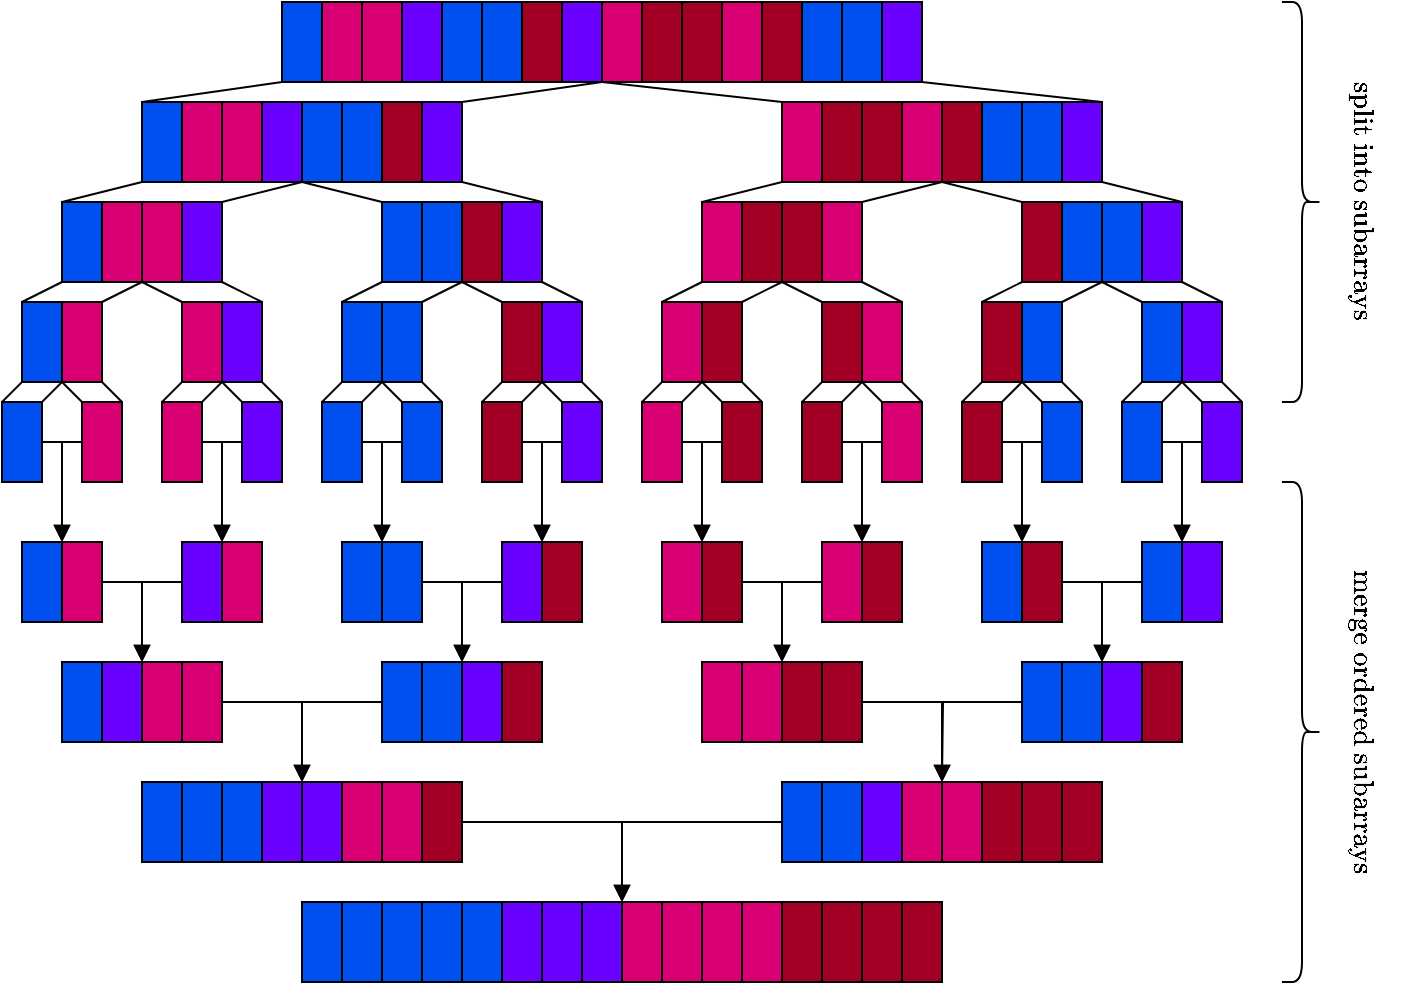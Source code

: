 <mxfile version="20.3.0" type="device"><diagram id="mjbMvKdXJEsBaFXPSJNR" name="Page-1"><mxGraphModel dx="1240" dy="743" grid="1" gridSize="10" guides="1" tooltips="1" connect="1" arrows="1" fold="1" page="1" pageScale="1" pageWidth="827" pageHeight="1169" math="1" shadow="0"><root><mxCell id="0"/><mxCell id="1" parent="0"/><mxCell id="3lfsUmRTL2ZDLNmheAlN-255" style="edgeStyle=none;rounded=0;orthogonalLoop=1;jettySize=auto;html=1;exitX=0;exitY=1;exitDx=0;exitDy=0;entryX=0;entryY=0;entryDx=0;entryDy=0;endArrow=none;endFill=0;strokeColor=#000000;" edge="1" parent="1" source="3lfsUmRTL2ZDLNmheAlN-93" target="3lfsUmRTL2ZDLNmheAlN-97"><mxGeometry relative="1" as="geometry"/></mxCell><mxCell id="3lfsUmRTL2ZDLNmheAlN-256" style="edgeStyle=none;rounded=0;orthogonalLoop=1;jettySize=auto;html=1;exitX=1;exitY=1;exitDx=0;exitDy=0;entryX=1;entryY=0;entryDx=0;entryDy=0;endArrow=none;endFill=0;strokeColor=#000000;" edge="1" parent="1" source="3lfsUmRTL2ZDLNmheAlN-93" target="3lfsUmRTL2ZDLNmheAlN-97"><mxGeometry relative="1" as="geometry"/></mxCell><mxCell id="3lfsUmRTL2ZDLNmheAlN-257" style="edgeStyle=none;rounded=0;orthogonalLoop=1;jettySize=auto;html=1;exitX=1;exitY=1;exitDx=0;exitDy=0;entryX=0;entryY=0;entryDx=0;entryDy=0;endArrow=none;endFill=0;strokeColor=#000000;" edge="1" parent="1" source="3lfsUmRTL2ZDLNmheAlN-93" target="3lfsUmRTL2ZDLNmheAlN-98"><mxGeometry relative="1" as="geometry"/></mxCell><mxCell id="3lfsUmRTL2ZDLNmheAlN-93" value="" style="rounded=0;whiteSpace=wrap;html=1;fillColor=#0050ef;fontColor=#ffffff;strokeColor=#000000;" vertex="1" parent="1"><mxGeometry x="50" y="420" width="20" height="40" as="geometry"/></mxCell><mxCell id="3lfsUmRTL2ZDLNmheAlN-258" style="edgeStyle=none;rounded=0;orthogonalLoop=1;jettySize=auto;html=1;exitX=1;exitY=1;exitDx=0;exitDy=0;entryX=1;entryY=0;entryDx=0;entryDy=0;endArrow=none;endFill=0;strokeColor=#000000;" edge="1" parent="1" source="3lfsUmRTL2ZDLNmheAlN-94" target="3lfsUmRTL2ZDLNmheAlN-98"><mxGeometry relative="1" as="geometry"/></mxCell><mxCell id="3lfsUmRTL2ZDLNmheAlN-94" value="" style="rounded=0;whiteSpace=wrap;html=1;fillColor=#d80073;fontColor=#ffffff;strokeColor=#000000;" vertex="1" parent="1"><mxGeometry x="70" y="420" width="20" height="40" as="geometry"/></mxCell><mxCell id="3lfsUmRTL2ZDLNmheAlN-259" style="edgeStyle=none;rounded=0;orthogonalLoop=1;jettySize=auto;html=1;exitX=0;exitY=1;exitDx=0;exitDy=0;entryX=0;entryY=0;entryDx=0;entryDy=0;endArrow=none;endFill=0;strokeColor=#000000;" edge="1" parent="1" source="3lfsUmRTL2ZDLNmheAlN-95" target="3lfsUmRTL2ZDLNmheAlN-101"><mxGeometry relative="1" as="geometry"/></mxCell><mxCell id="3lfsUmRTL2ZDLNmheAlN-95" value="" style="rounded=0;whiteSpace=wrap;html=1;fillColor=#d80073;fontColor=#ffffff;strokeColor=#000000;" vertex="1" parent="1"><mxGeometry x="130" y="420" width="20" height="40" as="geometry"/></mxCell><mxCell id="3lfsUmRTL2ZDLNmheAlN-260" style="edgeStyle=none;rounded=0;orthogonalLoop=1;jettySize=auto;html=1;exitX=0;exitY=1;exitDx=0;exitDy=0;entryX=1;entryY=0;entryDx=0;entryDy=0;endArrow=none;endFill=0;strokeColor=#000000;" edge="1" parent="1" source="3lfsUmRTL2ZDLNmheAlN-96" target="3lfsUmRTL2ZDLNmheAlN-101"><mxGeometry relative="1" as="geometry"/></mxCell><mxCell id="3lfsUmRTL2ZDLNmheAlN-261" style="edgeStyle=none;rounded=0;orthogonalLoop=1;jettySize=auto;html=1;exitX=0;exitY=1;exitDx=0;exitDy=0;entryX=0;entryY=0;entryDx=0;entryDy=0;endArrow=none;endFill=0;strokeColor=#000000;" edge="1" parent="1" source="3lfsUmRTL2ZDLNmheAlN-96" target="3lfsUmRTL2ZDLNmheAlN-102"><mxGeometry relative="1" as="geometry"/></mxCell><mxCell id="3lfsUmRTL2ZDLNmheAlN-262" style="edgeStyle=none;rounded=0;orthogonalLoop=1;jettySize=auto;html=1;exitX=1;exitY=1;exitDx=0;exitDy=0;entryX=1;entryY=0;entryDx=0;entryDy=0;endArrow=none;endFill=0;strokeColor=#000000;" edge="1" parent="1" source="3lfsUmRTL2ZDLNmheAlN-96" target="3lfsUmRTL2ZDLNmheAlN-102"><mxGeometry relative="1" as="geometry"/></mxCell><mxCell id="3lfsUmRTL2ZDLNmheAlN-96" value="" style="rounded=0;whiteSpace=wrap;html=1;fillColor=#6a00ff;fontColor=#ffffff;strokeColor=#000000;" vertex="1" parent="1"><mxGeometry x="150" y="420" width="20" height="40" as="geometry"/></mxCell><mxCell id="3lfsUmRTL2ZDLNmheAlN-384" style="edgeStyle=orthogonalEdgeStyle;rounded=0;orthogonalLoop=1;jettySize=auto;html=1;exitX=1;exitY=0.5;exitDx=0;exitDy=0;entryX=0;entryY=0;entryDx=0;entryDy=0;strokeColor=#000000;endArrow=block;endFill=1;" edge="1" parent="1" source="3lfsUmRTL2ZDLNmheAlN-97" target="3lfsUmRTL2ZDLNmheAlN-176"><mxGeometry relative="1" as="geometry"><Array as="points"><mxPoint x="70" y="490"/></Array></mxGeometry></mxCell><mxCell id="3lfsUmRTL2ZDLNmheAlN-97" value="" style="rounded=0;whiteSpace=wrap;html=1;fillColor=#0050ef;fontColor=#ffffff;strokeColor=#000000;" vertex="1" parent="1"><mxGeometry x="40" y="470" width="20" height="40" as="geometry"/></mxCell><mxCell id="3lfsUmRTL2ZDLNmheAlN-385" style="edgeStyle=orthogonalEdgeStyle;rounded=0;orthogonalLoop=1;jettySize=auto;html=1;exitX=0;exitY=0.5;exitDx=0;exitDy=0;strokeColor=#000000;endArrow=block;endFill=1;" edge="1" parent="1" source="3lfsUmRTL2ZDLNmheAlN-98"><mxGeometry relative="1" as="geometry"><mxPoint x="70" y="540" as="targetPoint"/><Array as="points"><mxPoint x="70" y="490"/></Array></mxGeometry></mxCell><mxCell id="3lfsUmRTL2ZDLNmheAlN-98" value="" style="rounded=0;whiteSpace=wrap;html=1;fillColor=#d80073;fontColor=#ffffff;strokeColor=#000000;" vertex="1" parent="1"><mxGeometry x="80" y="470" width="20" height="40" as="geometry"/></mxCell><mxCell id="3lfsUmRTL2ZDLNmheAlN-382" style="edgeStyle=orthogonalEdgeStyle;rounded=0;orthogonalLoop=1;jettySize=auto;html=1;exitX=1;exitY=0.5;exitDx=0;exitDy=0;entryX=0;entryY=0;entryDx=0;entryDy=0;strokeColor=#000000;endArrow=block;endFill=1;" edge="1" parent="1" source="3lfsUmRTL2ZDLNmheAlN-101" target="3lfsUmRTL2ZDLNmheAlN-178"><mxGeometry relative="1" as="geometry"><Array as="points"><mxPoint x="150" y="490"/></Array></mxGeometry></mxCell><mxCell id="3lfsUmRTL2ZDLNmheAlN-101" value="" style="rounded=0;whiteSpace=wrap;html=1;fillColor=#d80073;fontColor=#ffffff;strokeColor=#000000;" vertex="1" parent="1"><mxGeometry x="120" y="470" width="20" height="40" as="geometry"/></mxCell><mxCell id="3lfsUmRTL2ZDLNmheAlN-383" style="edgeStyle=orthogonalEdgeStyle;rounded=0;orthogonalLoop=1;jettySize=auto;html=1;exitX=0;exitY=0.5;exitDx=0;exitDy=0;strokeColor=#000000;endArrow=block;endFill=1;" edge="1" parent="1" source="3lfsUmRTL2ZDLNmheAlN-102"><mxGeometry relative="1" as="geometry"><mxPoint x="150" y="540" as="targetPoint"/><Array as="points"><mxPoint x="150" y="490"/></Array></mxGeometry></mxCell><mxCell id="3lfsUmRTL2ZDLNmheAlN-102" value="" style="rounded=0;whiteSpace=wrap;html=1;fillColor=#6a00ff;fontColor=#ffffff;strokeColor=#000000;" vertex="1" parent="1"><mxGeometry x="160" y="470" width="20" height="40" as="geometry"/></mxCell><mxCell id="3lfsUmRTL2ZDLNmheAlN-251" style="edgeStyle=none;rounded=0;orthogonalLoop=1;jettySize=auto;html=1;exitX=0;exitY=1;exitDx=0;exitDy=0;entryX=0;entryY=0;entryDx=0;entryDy=0;endArrow=none;endFill=0;strokeColor=#000000;" edge="1" parent="1" source="3lfsUmRTL2ZDLNmheAlN-127" target="3lfsUmRTL2ZDLNmheAlN-93"><mxGeometry relative="1" as="geometry"/></mxCell><mxCell id="3lfsUmRTL2ZDLNmheAlN-127" value="" style="rounded=0;whiteSpace=wrap;html=1;fillColor=#0050ef;fontColor=#ffffff;strokeColor=#000000;" vertex="1" parent="1"><mxGeometry x="70" y="370" width="20" height="40" as="geometry"/></mxCell><mxCell id="3lfsUmRTL2ZDLNmheAlN-128" value="" style="rounded=0;whiteSpace=wrap;html=1;fillColor=#d80073;fontColor=#ffffff;strokeColor=#000000;" vertex="1" parent="1"><mxGeometry x="90" y="370" width="20" height="40" as="geometry"/></mxCell><mxCell id="3lfsUmRTL2ZDLNmheAlN-252" style="edgeStyle=none;rounded=0;orthogonalLoop=1;jettySize=auto;html=1;exitX=0;exitY=1;exitDx=0;exitDy=0;entryX=1;entryY=0;entryDx=0;entryDy=0;endArrow=none;endFill=0;strokeColor=#000000;" edge="1" parent="1" source="3lfsUmRTL2ZDLNmheAlN-129" target="3lfsUmRTL2ZDLNmheAlN-94"><mxGeometry relative="1" as="geometry"/></mxCell><mxCell id="3lfsUmRTL2ZDLNmheAlN-253" style="edgeStyle=none;rounded=0;orthogonalLoop=1;jettySize=auto;html=1;exitX=0;exitY=1;exitDx=0;exitDy=0;entryX=0;entryY=0;entryDx=0;entryDy=0;endArrow=none;endFill=0;strokeColor=#000000;" edge="1" parent="1" source="3lfsUmRTL2ZDLNmheAlN-129" target="3lfsUmRTL2ZDLNmheAlN-95"><mxGeometry relative="1" as="geometry"/></mxCell><mxCell id="3lfsUmRTL2ZDLNmheAlN-129" value="" style="rounded=0;whiteSpace=wrap;html=1;fillColor=#d80073;fontColor=#ffffff;strokeColor=#000000;" vertex="1" parent="1"><mxGeometry x="110" y="370" width="20" height="40" as="geometry"/></mxCell><mxCell id="3lfsUmRTL2ZDLNmheAlN-254" style="edgeStyle=none;rounded=0;orthogonalLoop=1;jettySize=auto;html=1;exitX=1;exitY=1;exitDx=0;exitDy=0;entryX=1;entryY=0;entryDx=0;entryDy=0;endArrow=none;endFill=0;strokeColor=#000000;" edge="1" parent="1" source="3lfsUmRTL2ZDLNmheAlN-130" target="3lfsUmRTL2ZDLNmheAlN-96"><mxGeometry relative="1" as="geometry"/></mxCell><mxCell id="3lfsUmRTL2ZDLNmheAlN-130" value="" style="rounded=0;whiteSpace=wrap;html=1;fillColor=#6a00ff;fontColor=#ffffff;strokeColor=#000000;" vertex="1" parent="1"><mxGeometry x="130" y="370" width="20" height="40" as="geometry"/></mxCell><mxCell id="3lfsUmRTL2ZDLNmheAlN-131" value="" style="rounded=0;whiteSpace=wrap;html=1;fillColor=#0050ef;fontColor=#ffffff;strokeColor=#000000;" vertex="1" parent="1"><mxGeometry x="230" y="370" width="20" height="40" as="geometry"/></mxCell><mxCell id="3lfsUmRTL2ZDLNmheAlN-132" value="" style="rounded=0;whiteSpace=wrap;html=1;fillColor=#0050ef;fontColor=#ffffff;strokeColor=#000000;" vertex="1" parent="1"><mxGeometry x="250" y="370" width="20" height="40" as="geometry"/></mxCell><mxCell id="3lfsUmRTL2ZDLNmheAlN-133" value="" style="rounded=0;whiteSpace=wrap;html=1;fillColor=#a20025;fontColor=#ffffff;strokeColor=#000000;" vertex="1" parent="1"><mxGeometry x="270" y="370" width="20" height="40" as="geometry"/></mxCell><mxCell id="3lfsUmRTL2ZDLNmheAlN-134" value="" style="rounded=0;whiteSpace=wrap;html=1;fillColor=#6a00ff;fontColor=#ffffff;strokeColor=#000000;" vertex="1" parent="1"><mxGeometry x="290" y="370" width="20" height="40" as="geometry"/></mxCell><mxCell id="3lfsUmRTL2ZDLNmheAlN-135" value="" style="rounded=0;whiteSpace=wrap;html=1;fillColor=#d80073;fontColor=#ffffff;strokeColor=#000000;" vertex="1" parent="1"><mxGeometry x="390" y="370" width="20" height="40" as="geometry"/></mxCell><mxCell id="3lfsUmRTL2ZDLNmheAlN-136" value="" style="rounded=0;whiteSpace=wrap;html=1;fillColor=#a20025;fontColor=#ffffff;strokeColor=#000000;" vertex="1" parent="1"><mxGeometry x="410" y="370" width="20" height="40" as="geometry"/></mxCell><mxCell id="3lfsUmRTL2ZDLNmheAlN-137" value="" style="rounded=0;whiteSpace=wrap;html=1;fillColor=#a20025;fontColor=#ffffff;strokeColor=#000000;" vertex="1" parent="1"><mxGeometry x="430" y="370" width="20" height="40" as="geometry"/></mxCell><mxCell id="3lfsUmRTL2ZDLNmheAlN-245" style="edgeStyle=none;rounded=0;orthogonalLoop=1;jettySize=auto;html=1;exitX=1;exitY=0;exitDx=0;exitDy=0;entryX=1;entryY=1;entryDx=0;entryDy=0;endArrow=none;endFill=0;strokeColor=#000000;" edge="1" parent="1" source="3lfsUmRTL2ZDLNmheAlN-138" target="3lfsUmRTL2ZDLNmheAlN-154"><mxGeometry relative="1" as="geometry"/></mxCell><mxCell id="3lfsUmRTL2ZDLNmheAlN-138" value="" style="rounded=0;whiteSpace=wrap;html=1;fillColor=#d80073;fontColor=#ffffff;strokeColor=#000000;" vertex="1" parent="1"><mxGeometry x="450" y="370" width="20" height="40" as="geometry"/></mxCell><mxCell id="3lfsUmRTL2ZDLNmheAlN-139" value="" style="rounded=0;whiteSpace=wrap;html=1;fillColor=#a20025;fontColor=#ffffff;strokeColor=#000000;" vertex="1" parent="1"><mxGeometry x="550" y="370" width="20" height="40" as="geometry"/></mxCell><mxCell id="3lfsUmRTL2ZDLNmheAlN-140" value="" style="rounded=0;whiteSpace=wrap;html=1;fillColor=#0050ef;fontColor=#ffffff;strokeColor=#000000;" vertex="1" parent="1"><mxGeometry x="570" y="370" width="20" height="40" as="geometry"/></mxCell><mxCell id="3lfsUmRTL2ZDLNmheAlN-141" value="" style="rounded=0;whiteSpace=wrap;html=1;fillColor=#0050ef;fontColor=#ffffff;strokeColor=#000000;" vertex="1" parent="1"><mxGeometry x="590" y="370" width="20" height="40" as="geometry"/></mxCell><mxCell id="3lfsUmRTL2ZDLNmheAlN-142" value="" style="rounded=0;whiteSpace=wrap;html=1;fillColor=#6a00ff;fontColor=#ffffff;strokeColor=#000000;" vertex="1" parent="1"><mxGeometry x="610" y="370" width="20" height="40" as="geometry"/></mxCell><mxCell id="3lfsUmRTL2ZDLNmheAlN-249" style="edgeStyle=none;rounded=0;orthogonalLoop=1;jettySize=auto;html=1;exitX=0;exitY=1;exitDx=0;exitDy=0;endArrow=none;endFill=0;entryX=0;entryY=0;entryDx=0;entryDy=0;strokeColor=#000000;" edge="1" parent="1" source="3lfsUmRTL2ZDLNmheAlN-143" target="3lfsUmRTL2ZDLNmheAlN-127"><mxGeometry relative="1" as="geometry"><mxPoint x="60" y="350" as="targetPoint"/></mxGeometry></mxCell><mxCell id="3lfsUmRTL2ZDLNmheAlN-143" value="" style="rounded=0;whiteSpace=wrap;html=1;fillColor=#0050ef;fontColor=#ffffff;strokeColor=#000000;" vertex="1" parent="1"><mxGeometry x="110" y="320" width="20" height="40" as="geometry"/></mxCell><mxCell id="3lfsUmRTL2ZDLNmheAlN-144" value="" style="rounded=0;whiteSpace=wrap;html=1;fillColor=#d80073;fontColor=#ffffff;strokeColor=#000000;" vertex="1" parent="1"><mxGeometry x="130" y="320" width="20" height="40" as="geometry"/></mxCell><mxCell id="3lfsUmRTL2ZDLNmheAlN-145" value="" style="rounded=0;whiteSpace=wrap;html=1;fillColor=#d80073;fontColor=#ffffff;strokeColor=#000000;" vertex="1" parent="1"><mxGeometry x="150" y="320" width="20" height="40" as="geometry"/></mxCell><mxCell id="3lfsUmRTL2ZDLNmheAlN-146" value="" style="rounded=0;whiteSpace=wrap;html=1;fillColor=#6a00ff;fontColor=#ffffff;strokeColor=#000000;" vertex="1" parent="1"><mxGeometry x="170" y="320" width="20" height="40" as="geometry"/></mxCell><mxCell id="3lfsUmRTL2ZDLNmheAlN-248" style="edgeStyle=none;rounded=0;orthogonalLoop=1;jettySize=auto;html=1;exitX=0;exitY=1;exitDx=0;exitDy=0;entryX=0;entryY=0;entryDx=0;entryDy=0;endArrow=none;endFill=0;strokeColor=#000000;" edge="1" parent="1" source="3lfsUmRTL2ZDLNmheAlN-147" target="3lfsUmRTL2ZDLNmheAlN-131"><mxGeometry relative="1" as="geometry"/></mxCell><mxCell id="3lfsUmRTL2ZDLNmheAlN-250" style="edgeStyle=none;rounded=0;orthogonalLoop=1;jettySize=auto;html=1;exitX=0;exitY=1;exitDx=0;exitDy=0;entryX=1;entryY=0;entryDx=0;entryDy=0;endArrow=none;endFill=0;strokeColor=#000000;" edge="1" parent="1" source="3lfsUmRTL2ZDLNmheAlN-147" target="3lfsUmRTL2ZDLNmheAlN-130"><mxGeometry relative="1" as="geometry"/></mxCell><mxCell id="3lfsUmRTL2ZDLNmheAlN-147" value="" style="rounded=0;whiteSpace=wrap;html=1;fillColor=#0050ef;fontColor=#ffffff;strokeColor=#000000;" vertex="1" parent="1"><mxGeometry x="190" y="320" width="20" height="40" as="geometry"/></mxCell><mxCell id="3lfsUmRTL2ZDLNmheAlN-148" value="" style="rounded=0;whiteSpace=wrap;html=1;fillColor=#0050ef;fontColor=#ffffff;strokeColor=#000000;" vertex="1" parent="1"><mxGeometry x="210" y="320" width="20" height="40" as="geometry"/></mxCell><mxCell id="3lfsUmRTL2ZDLNmheAlN-149" value="" style="rounded=0;whiteSpace=wrap;html=1;fillColor=#a20025;fontColor=#ffffff;strokeColor=#000000;" vertex="1" parent="1"><mxGeometry x="230" y="320" width="20" height="40" as="geometry"/></mxCell><mxCell id="3lfsUmRTL2ZDLNmheAlN-247" style="edgeStyle=none;rounded=0;orthogonalLoop=1;jettySize=auto;html=1;exitX=1;exitY=1;exitDx=0;exitDy=0;entryX=1;entryY=0;entryDx=0;entryDy=0;endArrow=none;endFill=0;strokeColor=#000000;" edge="1" parent="1" source="3lfsUmRTL2ZDLNmheAlN-150" target="3lfsUmRTL2ZDLNmheAlN-134"><mxGeometry relative="1" as="geometry"/></mxCell><mxCell id="3lfsUmRTL2ZDLNmheAlN-150" value="" style="rounded=0;whiteSpace=wrap;html=1;fillColor=#6a00ff;fontColor=#ffffff;strokeColor=#000000;" vertex="1" parent="1"><mxGeometry x="250" y="320" width="20" height="40" as="geometry"/></mxCell><mxCell id="3lfsUmRTL2ZDLNmheAlN-246" style="edgeStyle=none;rounded=0;orthogonalLoop=1;jettySize=auto;html=1;exitX=0;exitY=1;exitDx=0;exitDy=0;entryX=0;entryY=0;entryDx=0;entryDy=0;endArrow=none;endFill=0;strokeColor=#000000;" edge="1" parent="1" source="3lfsUmRTL2ZDLNmheAlN-151" target="3lfsUmRTL2ZDLNmheAlN-135"><mxGeometry relative="1" as="geometry"/></mxCell><mxCell id="3lfsUmRTL2ZDLNmheAlN-151" value="" style="rounded=0;whiteSpace=wrap;html=1;fillColor=#d80073;fontColor=#ffffff;strokeColor=#000000;" vertex="1" parent="1"><mxGeometry x="430" y="320" width="20" height="40" as="geometry"/></mxCell><mxCell id="3lfsUmRTL2ZDLNmheAlN-152" value="" style="rounded=0;whiteSpace=wrap;html=1;fillColor=#a20025;fontColor=#ffffff;strokeColor=#000000;" vertex="1" parent="1"><mxGeometry x="450" y="320" width="20" height="40" as="geometry"/></mxCell><mxCell id="3lfsUmRTL2ZDLNmheAlN-153" value="" style="rounded=0;whiteSpace=wrap;html=1;fillColor=#a20025;fontColor=#ffffff;strokeColor=#000000;" vertex="1" parent="1"><mxGeometry x="470" y="320" width="20" height="40" as="geometry"/></mxCell><mxCell id="3lfsUmRTL2ZDLNmheAlN-243" style="edgeStyle=none;rounded=0;orthogonalLoop=1;jettySize=auto;html=1;exitX=1;exitY=1;exitDx=0;exitDy=0;entryX=0;entryY=0;entryDx=0;entryDy=0;endArrow=none;endFill=0;strokeColor=#000000;" edge="1" parent="1" source="3lfsUmRTL2ZDLNmheAlN-154" target="3lfsUmRTL2ZDLNmheAlN-139"><mxGeometry relative="1" as="geometry"/></mxCell><mxCell id="3lfsUmRTL2ZDLNmheAlN-154" value="" style="rounded=0;whiteSpace=wrap;html=1;fillColor=#d80073;fontColor=#ffffff;strokeColor=#000000;" vertex="1" parent="1"><mxGeometry x="490" y="320" width="20" height="40" as="geometry"/></mxCell><mxCell id="3lfsUmRTL2ZDLNmheAlN-155" value="" style="rounded=0;whiteSpace=wrap;html=1;fillColor=#a20025;fontColor=#ffffff;strokeColor=#000000;" vertex="1" parent="1"><mxGeometry x="510" y="320" width="20" height="40" as="geometry"/></mxCell><mxCell id="3lfsUmRTL2ZDLNmheAlN-156" value="" style="rounded=0;whiteSpace=wrap;html=1;fillColor=#0050ef;fontColor=#ffffff;strokeColor=#000000;" vertex="1" parent="1"><mxGeometry x="530" y="320" width="20" height="40" as="geometry"/></mxCell><mxCell id="3lfsUmRTL2ZDLNmheAlN-157" value="" style="rounded=0;whiteSpace=wrap;html=1;fillColor=#0050ef;fontColor=#ffffff;strokeColor=#000000;" vertex="1" parent="1"><mxGeometry x="550" y="320" width="20" height="40" as="geometry"/></mxCell><mxCell id="3lfsUmRTL2ZDLNmheAlN-244" style="edgeStyle=none;rounded=0;orthogonalLoop=1;jettySize=auto;html=1;exitX=1;exitY=1;exitDx=0;exitDy=0;entryX=1;entryY=0;entryDx=0;entryDy=0;endArrow=none;endFill=0;strokeColor=#000000;" edge="1" parent="1" source="3lfsUmRTL2ZDLNmheAlN-158" target="3lfsUmRTL2ZDLNmheAlN-142"><mxGeometry relative="1" as="geometry"/></mxCell><mxCell id="3lfsUmRTL2ZDLNmheAlN-158" value="" style="rounded=0;whiteSpace=wrap;html=1;fillColor=#6a00ff;fontColor=#ffffff;strokeColor=#000000;" vertex="1" parent="1"><mxGeometry x="570" y="320" width="20" height="40" as="geometry"/></mxCell><mxCell id="3lfsUmRTL2ZDLNmheAlN-239" style="rounded=0;orthogonalLoop=1;jettySize=auto;html=1;exitX=0;exitY=1;exitDx=0;exitDy=0;entryX=0;entryY=0;entryDx=0;entryDy=0;endArrow=none;endFill=0;strokeColor=#000000;" edge="1" parent="1" source="3lfsUmRTL2ZDLNmheAlN-159" target="3lfsUmRTL2ZDLNmheAlN-143"><mxGeometry relative="1" as="geometry"/></mxCell><mxCell id="3lfsUmRTL2ZDLNmheAlN-159" value="" style="rounded=0;whiteSpace=wrap;html=1;fillColor=#0050ef;fontColor=#ffffff;strokeColor=#000000;" vertex="1" parent="1"><mxGeometry x="180" y="270" width="20" height="40" as="geometry"/></mxCell><mxCell id="3lfsUmRTL2ZDLNmheAlN-160" value="" style="rounded=0;whiteSpace=wrap;html=1;fillColor=#d80073;fontColor=#ffffff;strokeColor=#000000;" vertex="1" parent="1"><mxGeometry x="200" y="270" width="20" height="40" as="geometry"/></mxCell><mxCell id="3lfsUmRTL2ZDLNmheAlN-161" value="" style="rounded=0;whiteSpace=wrap;html=1;fillColor=#d80073;fontColor=#ffffff;strokeColor=#000000;" vertex="1" parent="1"><mxGeometry x="220" y="270" width="20" height="40" as="geometry"/></mxCell><mxCell id="3lfsUmRTL2ZDLNmheAlN-162" value="" style="rounded=0;whiteSpace=wrap;html=1;fillColor=#6a00ff;fontColor=#ffffff;strokeColor=#000000;" vertex="1" parent="1"><mxGeometry x="240" y="270" width="20" height="40" as="geometry"/></mxCell><mxCell id="3lfsUmRTL2ZDLNmheAlN-163" value="" style="rounded=0;whiteSpace=wrap;html=1;fillColor=#0050ef;fontColor=#ffffff;strokeColor=#000000;" vertex="1" parent="1"><mxGeometry x="260" y="270" width="20" height="40" as="geometry"/></mxCell><mxCell id="3lfsUmRTL2ZDLNmheAlN-164" value="" style="rounded=0;whiteSpace=wrap;html=1;fillColor=#0050ef;fontColor=#ffffff;strokeColor=#000000;" vertex="1" parent="1"><mxGeometry x="280" y="270" width="20" height="40" as="geometry"/></mxCell><mxCell id="3lfsUmRTL2ZDLNmheAlN-165" value="" style="rounded=0;whiteSpace=wrap;html=1;fillColor=#a20025;fontColor=#ffffff;strokeColor=#000000;" vertex="1" parent="1"><mxGeometry x="300" y="270" width="20" height="40" as="geometry"/></mxCell><mxCell id="3lfsUmRTL2ZDLNmheAlN-240" style="edgeStyle=none;rounded=0;orthogonalLoop=1;jettySize=auto;html=1;exitX=1;exitY=1;exitDx=0;exitDy=0;entryX=1;entryY=0;entryDx=0;entryDy=0;endArrow=none;endFill=0;strokeColor=#000000;" edge="1" parent="1" source="3lfsUmRTL2ZDLNmheAlN-166" target="3lfsUmRTL2ZDLNmheAlN-150"><mxGeometry relative="1" as="geometry"/></mxCell><mxCell id="3lfsUmRTL2ZDLNmheAlN-241" style="edgeStyle=none;rounded=0;orthogonalLoop=1;jettySize=auto;html=1;exitX=1;exitY=1;exitDx=0;exitDy=0;entryX=0;entryY=0;entryDx=0;entryDy=0;endArrow=none;endFill=0;strokeColor=#000000;" edge="1" parent="1" source="3lfsUmRTL2ZDLNmheAlN-166" target="3lfsUmRTL2ZDLNmheAlN-151"><mxGeometry relative="1" as="geometry"/></mxCell><mxCell id="3lfsUmRTL2ZDLNmheAlN-166" value="" style="rounded=0;whiteSpace=wrap;html=1;fillColor=#6a00ff;fontColor=#ffffff;strokeColor=#000000;" vertex="1" parent="1"><mxGeometry x="320" y="270" width="20" height="40" as="geometry"/></mxCell><mxCell id="3lfsUmRTL2ZDLNmheAlN-167" value="" style="rounded=0;whiteSpace=wrap;html=1;fillColor=#d80073;fontColor=#ffffff;strokeColor=#000000;" vertex="1" parent="1"><mxGeometry x="340" y="270" width="20" height="40" as="geometry"/></mxCell><mxCell id="3lfsUmRTL2ZDLNmheAlN-168" value="" style="rounded=0;whiteSpace=wrap;html=1;fillColor=#a20025;fontColor=#ffffff;strokeColor=#000000;" vertex="1" parent="1"><mxGeometry x="360" y="270" width="20" height="40" as="geometry"/></mxCell><mxCell id="3lfsUmRTL2ZDLNmheAlN-169" value="" style="rounded=0;whiteSpace=wrap;html=1;fillColor=#a20025;fontColor=#ffffff;strokeColor=#000000;" vertex="1" parent="1"><mxGeometry x="380" y="270" width="20" height="40" as="geometry"/></mxCell><mxCell id="3lfsUmRTL2ZDLNmheAlN-170" value="" style="rounded=0;whiteSpace=wrap;html=1;fillColor=#d80073;fontColor=#ffffff;strokeColor=#000000;" vertex="1" parent="1"><mxGeometry x="400" y="270" width="20" height="40" as="geometry"/></mxCell><mxCell id="3lfsUmRTL2ZDLNmheAlN-171" value="" style="rounded=0;whiteSpace=wrap;html=1;fillColor=#a20025;fontColor=#ffffff;strokeColor=#000000;" vertex="1" parent="1"><mxGeometry x="420" y="270" width="20" height="40" as="geometry"/></mxCell><mxCell id="3lfsUmRTL2ZDLNmheAlN-172" value="" style="rounded=0;whiteSpace=wrap;html=1;fillColor=#0050ef;fontColor=#ffffff;strokeColor=#000000;" vertex="1" parent="1"><mxGeometry x="440" y="270" width="20" height="40" as="geometry"/></mxCell><mxCell id="3lfsUmRTL2ZDLNmheAlN-173" value="" style="rounded=0;whiteSpace=wrap;html=1;fillColor=#0050ef;fontColor=#ffffff;strokeColor=#000000;" vertex="1" parent="1"><mxGeometry x="460" y="270" width="20" height="40" as="geometry"/></mxCell><mxCell id="3lfsUmRTL2ZDLNmheAlN-242" style="edgeStyle=none;rounded=0;orthogonalLoop=1;jettySize=auto;html=1;exitX=1;exitY=1;exitDx=0;exitDy=0;entryX=1;entryY=0;entryDx=0;entryDy=0;endArrow=none;endFill=0;strokeColor=#000000;" edge="1" parent="1" source="3lfsUmRTL2ZDLNmheAlN-174" target="3lfsUmRTL2ZDLNmheAlN-158"><mxGeometry relative="1" as="geometry"/></mxCell><mxCell id="3lfsUmRTL2ZDLNmheAlN-174" value="" style="rounded=0;whiteSpace=wrap;html=1;fillColor=#6a00ff;fontColor=#ffffff;strokeColor=#000000;" vertex="1" parent="1"><mxGeometry x="480" y="270" width="20" height="40" as="geometry"/></mxCell><mxCell id="3lfsUmRTL2ZDLNmheAlN-175" value="" style="rounded=0;whiteSpace=wrap;html=1;fillColor=#0050ef;fontColor=#ffffff;strokeColor=#000000;" vertex="1" parent="1"><mxGeometry x="50" y="540" width="20" height="40" as="geometry"/></mxCell><mxCell id="3lfsUmRTL2ZDLNmheAlN-356" style="edgeStyle=orthogonalEdgeStyle;rounded=0;orthogonalLoop=1;jettySize=auto;html=1;exitX=1;exitY=0.5;exitDx=0;exitDy=0;entryX=0;entryY=0;entryDx=0;entryDy=0;strokeColor=#000000;endArrow=block;endFill=1;" edge="1" parent="1" source="3lfsUmRTL2ZDLNmheAlN-176" target="3lfsUmRTL2ZDLNmheAlN-193"><mxGeometry relative="1" as="geometry"/></mxCell><mxCell id="3lfsUmRTL2ZDLNmheAlN-176" value="" style="rounded=0;whiteSpace=wrap;html=1;fillColor=#d80073;fontColor=#ffffff;strokeColor=#000000;" vertex="1" parent="1"><mxGeometry x="70" y="540" width="20" height="40" as="geometry"/></mxCell><mxCell id="3lfsUmRTL2ZDLNmheAlN-357" style="edgeStyle=orthogonalEdgeStyle;rounded=0;orthogonalLoop=1;jettySize=auto;html=1;exitX=0;exitY=0.5;exitDx=0;exitDy=0;entryX=1;entryY=0;entryDx=0;entryDy=0;strokeColor=#000000;endArrow=block;endFill=1;" edge="1" parent="1" source="3lfsUmRTL2ZDLNmheAlN-177" target="3lfsUmRTL2ZDLNmheAlN-192"><mxGeometry relative="1" as="geometry"/></mxCell><mxCell id="3lfsUmRTL2ZDLNmheAlN-177" value="" style="rounded=0;whiteSpace=wrap;html=1;fillColor=#6a00ff;fontColor=#ffffff;strokeColor=#000000;" vertex="1" parent="1"><mxGeometry x="130" y="540" width="20" height="40" as="geometry"/></mxCell><mxCell id="3lfsUmRTL2ZDLNmheAlN-178" value="" style="rounded=0;whiteSpace=wrap;html=1;fillColor=#d80073;fontColor=#ffffff;strokeColor=#000000;" vertex="1" parent="1"><mxGeometry x="150" y="540" width="20" height="40" as="geometry"/></mxCell><mxCell id="3lfsUmRTL2ZDLNmheAlN-179" value="" style="rounded=0;whiteSpace=wrap;html=1;fillColor=#0050ef;fontColor=#ffffff;strokeColor=#000000;" vertex="1" parent="1"><mxGeometry x="210" y="540" width="20" height="40" as="geometry"/></mxCell><mxCell id="3lfsUmRTL2ZDLNmheAlN-358" style="edgeStyle=orthogonalEdgeStyle;rounded=0;orthogonalLoop=1;jettySize=auto;html=1;exitX=1;exitY=0.5;exitDx=0;exitDy=0;entryX=0;entryY=0;entryDx=0;entryDy=0;strokeColor=#000000;endArrow=block;endFill=1;" edge="1" parent="1" source="3lfsUmRTL2ZDLNmheAlN-180" target="3lfsUmRTL2ZDLNmheAlN-197"><mxGeometry relative="1" as="geometry"/></mxCell><mxCell id="3lfsUmRTL2ZDLNmheAlN-180" value="" style="rounded=0;whiteSpace=wrap;html=1;fillColor=#0050ef;fontColor=#ffffff;strokeColor=#000000;" vertex="1" parent="1"><mxGeometry x="230" y="540" width="20" height="40" as="geometry"/></mxCell><mxCell id="3lfsUmRTL2ZDLNmheAlN-359" style="edgeStyle=orthogonalEdgeStyle;rounded=0;orthogonalLoop=1;jettySize=auto;html=1;exitX=0;exitY=0.5;exitDx=0;exitDy=0;entryX=0;entryY=0;entryDx=0;entryDy=0;strokeColor=#000000;endArrow=block;endFill=1;" edge="1" parent="1" source="3lfsUmRTL2ZDLNmheAlN-181" target="3lfsUmRTL2ZDLNmheAlN-197"><mxGeometry relative="1" as="geometry"/></mxCell><mxCell id="3lfsUmRTL2ZDLNmheAlN-181" value="" style="rounded=0;whiteSpace=wrap;html=1;fillColor=#6a00ff;fontColor=#ffffff;strokeColor=#000000;" vertex="1" parent="1"><mxGeometry x="290" y="540" width="20" height="40" as="geometry"/></mxCell><mxCell id="3lfsUmRTL2ZDLNmheAlN-182" value="" style="rounded=0;whiteSpace=wrap;html=1;fillColor=#a20025;fontColor=#ffffff;strokeColor=#000000;" vertex="1" parent="1"><mxGeometry x="310" y="540" width="20" height="40" as="geometry"/></mxCell><mxCell id="3lfsUmRTL2ZDLNmheAlN-183" value="" style="rounded=0;whiteSpace=wrap;html=1;fillColor=#d80073;fontColor=#ffffff;strokeColor=#000000;" vertex="1" parent="1"><mxGeometry x="370" y="540" width="20" height="40" as="geometry"/></mxCell><mxCell id="3lfsUmRTL2ZDLNmheAlN-360" style="edgeStyle=orthogonalEdgeStyle;rounded=0;orthogonalLoop=1;jettySize=auto;html=1;exitX=1;exitY=0.5;exitDx=0;exitDy=0;entryX=0;entryY=0;entryDx=0;entryDy=0;strokeColor=#000000;endArrow=block;endFill=1;" edge="1" parent="1" source="3lfsUmRTL2ZDLNmheAlN-184" target="3lfsUmRTL2ZDLNmheAlN-201"><mxGeometry relative="1" as="geometry"/></mxCell><mxCell id="3lfsUmRTL2ZDLNmheAlN-184" value="" style="rounded=0;whiteSpace=wrap;html=1;fillColor=#a20025;fontColor=#ffffff;strokeColor=#000000;" vertex="1" parent="1"><mxGeometry x="390" y="540" width="20" height="40" as="geometry"/></mxCell><mxCell id="3lfsUmRTL2ZDLNmheAlN-361" style="edgeStyle=orthogonalEdgeStyle;rounded=0;orthogonalLoop=1;jettySize=auto;html=1;exitX=0;exitY=0.5;exitDx=0;exitDy=0;entryX=0;entryY=0;entryDx=0;entryDy=0;strokeColor=#000000;endArrow=block;endFill=1;" edge="1" parent="1" source="3lfsUmRTL2ZDLNmheAlN-185" target="3lfsUmRTL2ZDLNmheAlN-201"><mxGeometry relative="1" as="geometry"/></mxCell><mxCell id="3lfsUmRTL2ZDLNmheAlN-185" value="" style="rounded=0;whiteSpace=wrap;html=1;fillColor=#d80073;fontColor=#ffffff;strokeColor=#000000;" vertex="1" parent="1"><mxGeometry x="450" y="540" width="20" height="40" as="geometry"/></mxCell><mxCell id="3lfsUmRTL2ZDLNmheAlN-186" value="" style="rounded=0;whiteSpace=wrap;html=1;fillColor=#a20025;fontColor=#ffffff;strokeColor=#000000;" vertex="1" parent="1"><mxGeometry x="470" y="540" width="20" height="40" as="geometry"/></mxCell><mxCell id="3lfsUmRTL2ZDLNmheAlN-187" value="" style="rounded=0;whiteSpace=wrap;html=1;fillColor=#0050ef;fontColor=#ffffff;strokeColor=#000000;" vertex="1" parent="1"><mxGeometry x="530" y="540" width="20" height="40" as="geometry"/></mxCell><mxCell id="3lfsUmRTL2ZDLNmheAlN-362" style="edgeStyle=orthogonalEdgeStyle;rounded=0;orthogonalLoop=1;jettySize=auto;html=1;exitX=1;exitY=0.5;exitDx=0;exitDy=0;entryX=0;entryY=0;entryDx=0;entryDy=0;strokeColor=#000000;endArrow=block;endFill=1;" edge="1" parent="1" source="3lfsUmRTL2ZDLNmheAlN-188" target="3lfsUmRTL2ZDLNmheAlN-205"><mxGeometry relative="1" as="geometry"/></mxCell><mxCell id="3lfsUmRTL2ZDLNmheAlN-188" value="" style="rounded=0;whiteSpace=wrap;html=1;fillColor=#a20025;fontColor=#ffffff;strokeColor=#000000;" vertex="1" parent="1"><mxGeometry x="550" y="540" width="20" height="40" as="geometry"/></mxCell><mxCell id="3lfsUmRTL2ZDLNmheAlN-363" style="edgeStyle=orthogonalEdgeStyle;rounded=0;orthogonalLoop=1;jettySize=auto;html=1;exitX=0;exitY=0.5;exitDx=0;exitDy=0;entryX=0;entryY=0;entryDx=0;entryDy=0;strokeColor=#000000;endArrow=block;endFill=1;" edge="1" parent="1" source="3lfsUmRTL2ZDLNmheAlN-189" target="3lfsUmRTL2ZDLNmheAlN-205"><mxGeometry relative="1" as="geometry"/></mxCell><mxCell id="3lfsUmRTL2ZDLNmheAlN-189" value="" style="rounded=0;whiteSpace=wrap;html=1;fillColor=#0050ef;fontColor=#ffffff;strokeColor=#000000;" vertex="1" parent="1"><mxGeometry x="610" y="540" width="20" height="40" as="geometry"/></mxCell><mxCell id="3lfsUmRTL2ZDLNmheAlN-190" value="" style="rounded=0;whiteSpace=wrap;html=1;fillColor=#6a00ff;fontColor=#ffffff;strokeColor=#000000;" vertex="1" parent="1"><mxGeometry x="630" y="540" width="20" height="40" as="geometry"/></mxCell><mxCell id="3lfsUmRTL2ZDLNmheAlN-191" value="" style="rounded=0;whiteSpace=wrap;html=1;fillColor=#0050ef;fontColor=#ffffff;strokeColor=#000000;" vertex="1" parent="1"><mxGeometry x="70" y="600" width="20" height="40" as="geometry"/></mxCell><mxCell id="3lfsUmRTL2ZDLNmheAlN-192" value="" style="rounded=0;whiteSpace=wrap;html=1;fillColor=#6a00ff;fontColor=#ffffff;strokeColor=#000000;" vertex="1" parent="1"><mxGeometry x="90" y="600" width="20" height="40" as="geometry"/></mxCell><mxCell id="3lfsUmRTL2ZDLNmheAlN-193" value="" style="rounded=0;whiteSpace=wrap;html=1;fillColor=#d80073;fontColor=#ffffff;strokeColor=#000000;" vertex="1" parent="1"><mxGeometry x="110" y="600" width="20" height="40" as="geometry"/></mxCell><mxCell id="3lfsUmRTL2ZDLNmheAlN-364" style="edgeStyle=orthogonalEdgeStyle;rounded=0;orthogonalLoop=1;jettySize=auto;html=1;exitX=1;exitY=0.5;exitDx=0;exitDy=0;entryX=1;entryY=0;entryDx=0;entryDy=0;strokeColor=#000000;endArrow=block;endFill=1;" edge="1" parent="1" source="3lfsUmRTL2ZDLNmheAlN-194" target="3lfsUmRTL2ZDLNmheAlN-210"><mxGeometry relative="1" as="geometry"/></mxCell><mxCell id="3lfsUmRTL2ZDLNmheAlN-194" value="" style="rounded=0;whiteSpace=wrap;html=1;fillColor=#d80073;fontColor=#ffffff;strokeColor=#000000;" vertex="1" parent="1"><mxGeometry x="130" y="600" width="20" height="40" as="geometry"/></mxCell><mxCell id="3lfsUmRTL2ZDLNmheAlN-365" style="edgeStyle=orthogonalEdgeStyle;rounded=0;orthogonalLoop=1;jettySize=auto;html=1;exitX=0;exitY=0.5;exitDx=0;exitDy=0;entryX=0;entryY=0;entryDx=0;entryDy=0;strokeColor=#000000;endArrow=block;endFill=1;" edge="1" parent="1" source="3lfsUmRTL2ZDLNmheAlN-195" target="3lfsUmRTL2ZDLNmheAlN-211"><mxGeometry relative="1" as="geometry"/></mxCell><mxCell id="3lfsUmRTL2ZDLNmheAlN-195" value="" style="rounded=0;whiteSpace=wrap;html=1;fillColor=#0050ef;fontColor=#ffffff;strokeColor=#000000;" vertex="1" parent="1"><mxGeometry x="230" y="600" width="20" height="40" as="geometry"/></mxCell><mxCell id="3lfsUmRTL2ZDLNmheAlN-196" value="" style="rounded=0;whiteSpace=wrap;html=1;fillColor=#0050ef;fontColor=#ffffff;strokeColor=#000000;" vertex="1" parent="1"><mxGeometry x="250" y="600" width="20" height="40" as="geometry"/></mxCell><mxCell id="3lfsUmRTL2ZDLNmheAlN-197" value="" style="rounded=0;whiteSpace=wrap;html=1;fillColor=#6a00ff;fontColor=#ffffff;strokeColor=#000000;" vertex="1" parent="1"><mxGeometry x="270" y="600" width="20" height="40" as="geometry"/></mxCell><mxCell id="3lfsUmRTL2ZDLNmheAlN-198" value="" style="rounded=0;whiteSpace=wrap;html=1;fillColor=#a20025;fontColor=#ffffff;strokeColor=#000000;" vertex="1" parent="1"><mxGeometry x="290" y="600" width="20" height="40" as="geometry"/></mxCell><mxCell id="3lfsUmRTL2ZDLNmheAlN-199" value="" style="rounded=0;whiteSpace=wrap;html=1;fillColor=#d80073;fontColor=#ffffff;strokeColor=#000000;" vertex="1" parent="1"><mxGeometry x="390" y="600" width="20" height="40" as="geometry"/></mxCell><mxCell id="3lfsUmRTL2ZDLNmheAlN-200" value="" style="rounded=0;whiteSpace=wrap;html=1;fillColor=#d80073;fontColor=#ffffff;strokeColor=#000000;" vertex="1" parent="1"><mxGeometry x="410" y="600" width="20" height="40" as="geometry"/></mxCell><mxCell id="3lfsUmRTL2ZDLNmheAlN-201" value="" style="rounded=0;whiteSpace=wrap;html=1;fillColor=#a20025;fontColor=#ffffff;strokeColor=#000000;" vertex="1" parent="1"><mxGeometry x="430" y="600" width="20" height="40" as="geometry"/></mxCell><mxCell id="3lfsUmRTL2ZDLNmheAlN-368" style="edgeStyle=orthogonalEdgeStyle;rounded=0;orthogonalLoop=1;jettySize=auto;html=1;exitX=1;exitY=0.5;exitDx=0;exitDy=0;entryX=0;entryY=0;entryDx=0;entryDy=0;strokeColor=#000000;endArrow=block;endFill=1;" edge="1" parent="1" source="3lfsUmRTL2ZDLNmheAlN-202" target="3lfsUmRTL2ZDLNmheAlN-219"><mxGeometry relative="1" as="geometry"/></mxCell><mxCell id="3lfsUmRTL2ZDLNmheAlN-202" value="" style="rounded=0;whiteSpace=wrap;html=1;fillColor=#a20025;fontColor=#ffffff;strokeColor=#000000;" vertex="1" parent="1"><mxGeometry x="450" y="600" width="20" height="40" as="geometry"/></mxCell><mxCell id="3lfsUmRTL2ZDLNmheAlN-369" style="edgeStyle=orthogonalEdgeStyle;rounded=0;orthogonalLoop=1;jettySize=auto;html=1;exitX=0;exitY=0.5;exitDx=0;exitDy=0;strokeColor=#000000;endArrow=block;endFill=1;" edge="1" parent="1" source="3lfsUmRTL2ZDLNmheAlN-203"><mxGeometry relative="1" as="geometry"><mxPoint x="510" y="660" as="targetPoint"/></mxGeometry></mxCell><mxCell id="3lfsUmRTL2ZDLNmheAlN-203" value="" style="rounded=0;whiteSpace=wrap;html=1;fillColor=#0050ef;fontColor=#ffffff;strokeColor=#000000;" vertex="1" parent="1"><mxGeometry x="550" y="600" width="20" height="40" as="geometry"/></mxCell><mxCell id="3lfsUmRTL2ZDLNmheAlN-204" value="" style="rounded=0;whiteSpace=wrap;html=1;fillColor=#0050ef;fontColor=#ffffff;strokeColor=#000000;" vertex="1" parent="1"><mxGeometry x="570" y="600" width="20" height="40" as="geometry"/></mxCell><mxCell id="3lfsUmRTL2ZDLNmheAlN-205" value="" style="rounded=0;whiteSpace=wrap;html=1;fillColor=#6a00ff;fontColor=#ffffff;strokeColor=#000000;" vertex="1" parent="1"><mxGeometry x="590" y="600" width="20" height="40" as="geometry"/></mxCell><mxCell id="3lfsUmRTL2ZDLNmheAlN-206" value="" style="rounded=0;whiteSpace=wrap;html=1;fillColor=#a20025;fontColor=#ffffff;strokeColor=#000000;" vertex="1" parent="1"><mxGeometry x="610" y="600" width="20" height="40" as="geometry"/></mxCell><mxCell id="3lfsUmRTL2ZDLNmheAlN-207" value="" style="rounded=0;whiteSpace=wrap;html=1;fillColor=#0050ef;fontColor=#ffffff;strokeColor=#000000;" vertex="1" parent="1"><mxGeometry x="110" y="660" width="20" height="40" as="geometry"/></mxCell><mxCell id="3lfsUmRTL2ZDLNmheAlN-208" value="" style="rounded=0;whiteSpace=wrap;html=1;fillColor=#0050ef;fontColor=#ffffff;strokeColor=#000000;" vertex="1" parent="1"><mxGeometry x="130" y="660" width="20" height="40" as="geometry"/></mxCell><mxCell id="3lfsUmRTL2ZDLNmheAlN-209" value="" style="rounded=0;whiteSpace=wrap;html=1;fillColor=#0050ef;fontColor=#ffffff;strokeColor=#000000;" vertex="1" parent="1"><mxGeometry x="150" y="660" width="20" height="40" as="geometry"/></mxCell><mxCell id="3lfsUmRTL2ZDLNmheAlN-210" value="" style="rounded=0;whiteSpace=wrap;html=1;fillColor=#6a00ff;fontColor=#ffffff;strokeColor=#000000;" vertex="1" parent="1"><mxGeometry x="170" y="660" width="20" height="40" as="geometry"/></mxCell><mxCell id="3lfsUmRTL2ZDLNmheAlN-211" value="" style="rounded=0;whiteSpace=wrap;html=1;fillColor=#6a00ff;fontColor=#ffffff;strokeColor=#000000;" vertex="1" parent="1"><mxGeometry x="190" y="660" width="20" height="40" as="geometry"/></mxCell><mxCell id="3lfsUmRTL2ZDLNmheAlN-212" value="" style="rounded=0;whiteSpace=wrap;html=1;fillColor=#d80073;fontColor=#ffffff;strokeColor=#000000;" vertex="1" parent="1"><mxGeometry x="210" y="660" width="20" height="40" as="geometry"/></mxCell><mxCell id="3lfsUmRTL2ZDLNmheAlN-213" value="" style="rounded=0;whiteSpace=wrap;html=1;fillColor=#d80073;fontColor=#ffffff;strokeColor=#000000;" vertex="1" parent="1"><mxGeometry x="230" y="660" width="20" height="40" as="geometry"/></mxCell><mxCell id="3lfsUmRTL2ZDLNmheAlN-366" style="edgeStyle=orthogonalEdgeStyle;rounded=0;orthogonalLoop=1;jettySize=auto;html=1;exitX=1;exitY=0.5;exitDx=0;exitDy=0;entryX=0;entryY=0;entryDx=0;entryDy=0;strokeColor=#000000;endArrow=block;endFill=1;" edge="1" parent="1" source="3lfsUmRTL2ZDLNmheAlN-214" target="3lfsUmRTL2ZDLNmheAlN-231"><mxGeometry relative="1" as="geometry"/></mxCell><mxCell id="3lfsUmRTL2ZDLNmheAlN-214" value="" style="rounded=0;whiteSpace=wrap;html=1;fillColor=#a20025;fontColor=#ffffff;strokeColor=#000000;" vertex="1" parent="1"><mxGeometry x="250" y="660" width="20" height="40" as="geometry"/></mxCell><mxCell id="3lfsUmRTL2ZDLNmheAlN-367" style="edgeStyle=orthogonalEdgeStyle;rounded=0;orthogonalLoop=1;jettySize=auto;html=1;exitX=0;exitY=0.5;exitDx=0;exitDy=0;entryX=0;entryY=0;entryDx=0;entryDy=0;strokeColor=#000000;endArrow=block;endFill=1;" edge="1" parent="1" source="3lfsUmRTL2ZDLNmheAlN-215" target="3lfsUmRTL2ZDLNmheAlN-231"><mxGeometry relative="1" as="geometry"/></mxCell><mxCell id="3lfsUmRTL2ZDLNmheAlN-215" value="" style="rounded=0;whiteSpace=wrap;html=1;fillColor=#0050ef;fontColor=#ffffff;strokeColor=#000000;" vertex="1" parent="1"><mxGeometry x="430" y="660" width="20" height="40" as="geometry"/></mxCell><mxCell id="3lfsUmRTL2ZDLNmheAlN-216" value="" style="rounded=0;whiteSpace=wrap;html=1;fillColor=#0050ef;fontColor=#ffffff;strokeColor=#000000;" vertex="1" parent="1"><mxGeometry x="450" y="660" width="20" height="40" as="geometry"/></mxCell><mxCell id="3lfsUmRTL2ZDLNmheAlN-217" value="" style="rounded=0;whiteSpace=wrap;html=1;fillColor=#6a00ff;fontColor=#ffffff;strokeColor=#000000;" vertex="1" parent="1"><mxGeometry x="470" y="660" width="20" height="40" as="geometry"/></mxCell><mxCell id="3lfsUmRTL2ZDLNmheAlN-218" value="" style="rounded=0;whiteSpace=wrap;html=1;fillColor=#d80073;fontColor=#ffffff;strokeColor=#000000;" vertex="1" parent="1"><mxGeometry x="490" y="660" width="20" height="40" as="geometry"/></mxCell><mxCell id="3lfsUmRTL2ZDLNmheAlN-219" value="" style="rounded=0;whiteSpace=wrap;html=1;fillColor=#d80073;fontColor=#ffffff;strokeColor=#000000;" vertex="1" parent="1"><mxGeometry x="510" y="660" width="20" height="40" as="geometry"/></mxCell><mxCell id="3lfsUmRTL2ZDLNmheAlN-220" value="" style="rounded=0;whiteSpace=wrap;html=1;fillColor=#a20025;fontColor=#ffffff;strokeColor=#000000;" vertex="1" parent="1"><mxGeometry x="530" y="660" width="20" height="40" as="geometry"/></mxCell><mxCell id="3lfsUmRTL2ZDLNmheAlN-221" value="" style="rounded=0;whiteSpace=wrap;html=1;fillColor=#a20025;fontColor=#ffffff;strokeColor=#000000;" vertex="1" parent="1"><mxGeometry x="550" y="660" width="20" height="40" as="geometry"/></mxCell><mxCell id="3lfsUmRTL2ZDLNmheAlN-222" value="" style="rounded=0;whiteSpace=wrap;html=1;fillColor=#a20025;fontColor=#ffffff;strokeColor=#000000;" vertex="1" parent="1"><mxGeometry x="570" y="660" width="20" height="40" as="geometry"/></mxCell><mxCell id="3lfsUmRTL2ZDLNmheAlN-223" value="" style="rounded=0;whiteSpace=wrap;html=1;fillColor=#0050ef;fontColor=#ffffff;strokeColor=#000000;" vertex="1" parent="1"><mxGeometry x="190" y="720" width="20" height="40" as="geometry"/></mxCell><mxCell id="3lfsUmRTL2ZDLNmheAlN-224" value="" style="rounded=0;whiteSpace=wrap;html=1;fillColor=#0050ef;fontColor=#ffffff;strokeColor=#000000;" vertex="1" parent="1"><mxGeometry x="210" y="720" width="20" height="40" as="geometry"/></mxCell><mxCell id="3lfsUmRTL2ZDLNmheAlN-225" value="" style="rounded=0;whiteSpace=wrap;html=1;fillColor=#0050ef;fontColor=#ffffff;strokeColor=#000000;" vertex="1" parent="1"><mxGeometry x="230" y="720" width="20" height="40" as="geometry"/></mxCell><mxCell id="3lfsUmRTL2ZDLNmheAlN-226" value="" style="rounded=0;whiteSpace=wrap;html=1;fillColor=#0050ef;fontColor=#ffffff;strokeColor=#000000;" vertex="1" parent="1"><mxGeometry x="250" y="720" width="20" height="40" as="geometry"/></mxCell><mxCell id="3lfsUmRTL2ZDLNmheAlN-227" value="" style="rounded=0;whiteSpace=wrap;html=1;fillColor=#0050ef;fontColor=#ffffff;strokeColor=#000000;" vertex="1" parent="1"><mxGeometry x="270" y="720" width="20" height="40" as="geometry"/></mxCell><mxCell id="3lfsUmRTL2ZDLNmheAlN-228" value="" style="rounded=0;whiteSpace=wrap;html=1;fillColor=#6a00ff;fontColor=#ffffff;strokeColor=#000000;" vertex="1" parent="1"><mxGeometry x="290" y="720" width="20" height="40" as="geometry"/></mxCell><mxCell id="3lfsUmRTL2ZDLNmheAlN-229" value="" style="rounded=0;whiteSpace=wrap;html=1;fillColor=#6a00ff;fontColor=#ffffff;strokeColor=#000000;" vertex="1" parent="1"><mxGeometry x="310" y="720" width="20" height="40" as="geometry"/></mxCell><mxCell id="3lfsUmRTL2ZDLNmheAlN-230" value="" style="rounded=0;whiteSpace=wrap;html=1;fillColor=#6a00ff;fontColor=#ffffff;strokeColor=#000000;" vertex="1" parent="1"><mxGeometry x="330" y="720" width="20" height="40" as="geometry"/></mxCell><mxCell id="3lfsUmRTL2ZDLNmheAlN-231" value="" style="rounded=0;whiteSpace=wrap;html=1;fillColor=#d80073;fontColor=#ffffff;strokeColor=#000000;" vertex="1" parent="1"><mxGeometry x="350" y="720" width="20" height="40" as="geometry"/></mxCell><mxCell id="3lfsUmRTL2ZDLNmheAlN-232" value="" style="rounded=0;whiteSpace=wrap;html=1;fillColor=#d80073;fontColor=#ffffff;strokeColor=#000000;" vertex="1" parent="1"><mxGeometry x="370" y="720" width="20" height="40" as="geometry"/></mxCell><mxCell id="3lfsUmRTL2ZDLNmheAlN-233" value="" style="rounded=0;whiteSpace=wrap;html=1;fillColor=#d80073;fontColor=#ffffff;strokeColor=#000000;" vertex="1" parent="1"><mxGeometry x="390" y="720" width="20" height="40" as="geometry"/></mxCell><mxCell id="3lfsUmRTL2ZDLNmheAlN-234" value="" style="rounded=0;whiteSpace=wrap;html=1;fillColor=#d80073;fontColor=#ffffff;strokeColor=#000000;" vertex="1" parent="1"><mxGeometry x="410" y="720" width="20" height="40" as="geometry"/></mxCell><mxCell id="3lfsUmRTL2ZDLNmheAlN-235" value="" style="rounded=0;whiteSpace=wrap;html=1;fillColor=#a20025;fontColor=#ffffff;strokeColor=#000000;" vertex="1" parent="1"><mxGeometry x="430" y="720" width="20" height="40" as="geometry"/></mxCell><mxCell id="3lfsUmRTL2ZDLNmheAlN-236" value="" style="rounded=0;whiteSpace=wrap;html=1;fillColor=#a20025;fontColor=#ffffff;strokeColor=#000000;" vertex="1" parent="1"><mxGeometry x="450" y="720" width="20" height="40" as="geometry"/></mxCell><mxCell id="3lfsUmRTL2ZDLNmheAlN-237" value="" style="rounded=0;whiteSpace=wrap;html=1;fillColor=#a20025;fontColor=#ffffff;strokeColor=#000000;" vertex="1" parent="1"><mxGeometry x="470" y="720" width="20" height="40" as="geometry"/></mxCell><mxCell id="3lfsUmRTL2ZDLNmheAlN-238" value="" style="rounded=0;whiteSpace=wrap;html=1;fillColor=#a20025;fontColor=#ffffff;strokeColor=#000000;" vertex="1" parent="1"><mxGeometry x="490" y="720" width="20" height="40" as="geometry"/></mxCell><mxCell id="3lfsUmRTL2ZDLNmheAlN-263" style="edgeStyle=none;rounded=0;orthogonalLoop=1;jettySize=auto;html=1;exitX=0;exitY=1;exitDx=0;exitDy=0;entryX=0;entryY=0;entryDx=0;entryDy=0;endArrow=none;endFill=0;strokeColor=#000000;" edge="1" parent="1" source="3lfsUmRTL2ZDLNmheAlN-266" target="3lfsUmRTL2ZDLNmheAlN-275"><mxGeometry relative="1" as="geometry"/></mxCell><mxCell id="3lfsUmRTL2ZDLNmheAlN-264" style="edgeStyle=none;rounded=0;orthogonalLoop=1;jettySize=auto;html=1;exitX=1;exitY=1;exitDx=0;exitDy=0;entryX=1;entryY=0;entryDx=0;entryDy=0;endArrow=none;endFill=0;strokeColor=#000000;" edge="1" parent="1" source="3lfsUmRTL2ZDLNmheAlN-266" target="3lfsUmRTL2ZDLNmheAlN-275"><mxGeometry relative="1" as="geometry"/></mxCell><mxCell id="3lfsUmRTL2ZDLNmheAlN-265" style="edgeStyle=none;rounded=0;orthogonalLoop=1;jettySize=auto;html=1;exitX=1;exitY=1;exitDx=0;exitDy=0;entryX=0;entryY=0;entryDx=0;entryDy=0;endArrow=none;endFill=0;strokeColor=#000000;" edge="1" parent="1" source="3lfsUmRTL2ZDLNmheAlN-266" target="3lfsUmRTL2ZDLNmheAlN-276"><mxGeometry relative="1" as="geometry"/></mxCell><mxCell id="3lfsUmRTL2ZDLNmheAlN-266" value="" style="rounded=0;whiteSpace=wrap;html=1;fillColor=#0050ef;fontColor=#ffffff;strokeColor=#000000;" vertex="1" parent="1"><mxGeometry x="210" y="420" width="20" height="40" as="geometry"/></mxCell><mxCell id="3lfsUmRTL2ZDLNmheAlN-267" style="edgeStyle=none;rounded=0;orthogonalLoop=1;jettySize=auto;html=1;exitX=1;exitY=1;exitDx=0;exitDy=0;entryX=1;entryY=0;entryDx=0;entryDy=0;endArrow=none;endFill=0;strokeColor=#000000;" edge="1" parent="1" source="3lfsUmRTL2ZDLNmheAlN-268" target="3lfsUmRTL2ZDLNmheAlN-276"><mxGeometry relative="1" as="geometry"/></mxCell><mxCell id="3lfsUmRTL2ZDLNmheAlN-268" value="" style="rounded=0;whiteSpace=wrap;html=1;fillColor=#0050ef;fontColor=#ffffff;strokeColor=#000000;" vertex="1" parent="1"><mxGeometry x="230" y="420" width="20" height="40" as="geometry"/></mxCell><mxCell id="3lfsUmRTL2ZDLNmheAlN-269" style="edgeStyle=none;rounded=0;orthogonalLoop=1;jettySize=auto;html=1;exitX=0;exitY=1;exitDx=0;exitDy=0;entryX=0;entryY=0;entryDx=0;entryDy=0;endArrow=none;endFill=0;strokeColor=#000000;" edge="1" parent="1" source="3lfsUmRTL2ZDLNmheAlN-270" target="3lfsUmRTL2ZDLNmheAlN-277"><mxGeometry relative="1" as="geometry"/></mxCell><mxCell id="3lfsUmRTL2ZDLNmheAlN-270" value="" style="rounded=0;whiteSpace=wrap;html=1;fillColor=#a20025;fontColor=#ffffff;strokeColor=#000000;" vertex="1" parent="1"><mxGeometry x="290" y="420" width="20" height="40" as="geometry"/></mxCell><mxCell id="3lfsUmRTL2ZDLNmheAlN-271" style="edgeStyle=none;rounded=0;orthogonalLoop=1;jettySize=auto;html=1;exitX=0;exitY=1;exitDx=0;exitDy=0;entryX=1;entryY=0;entryDx=0;entryDy=0;endArrow=none;endFill=0;strokeColor=#000000;" edge="1" parent="1" source="3lfsUmRTL2ZDLNmheAlN-274" target="3lfsUmRTL2ZDLNmheAlN-277"><mxGeometry relative="1" as="geometry"/></mxCell><mxCell id="3lfsUmRTL2ZDLNmheAlN-272" style="edgeStyle=none;rounded=0;orthogonalLoop=1;jettySize=auto;html=1;exitX=0;exitY=1;exitDx=0;exitDy=0;entryX=0;entryY=0;entryDx=0;entryDy=0;endArrow=none;endFill=0;strokeColor=#000000;" edge="1" parent="1" source="3lfsUmRTL2ZDLNmheAlN-274" target="3lfsUmRTL2ZDLNmheAlN-278"><mxGeometry relative="1" as="geometry"/></mxCell><mxCell id="3lfsUmRTL2ZDLNmheAlN-273" style="edgeStyle=none;rounded=0;orthogonalLoop=1;jettySize=auto;html=1;exitX=1;exitY=1;exitDx=0;exitDy=0;entryX=1;entryY=0;entryDx=0;entryDy=0;endArrow=none;endFill=0;strokeColor=#000000;" edge="1" parent="1" source="3lfsUmRTL2ZDLNmheAlN-274" target="3lfsUmRTL2ZDLNmheAlN-278"><mxGeometry relative="1" as="geometry"/></mxCell><mxCell id="3lfsUmRTL2ZDLNmheAlN-274" value="" style="rounded=0;whiteSpace=wrap;html=1;fillColor=#6a00ff;fontColor=#ffffff;strokeColor=#000000;" vertex="1" parent="1"><mxGeometry x="310" y="420" width="20" height="40" as="geometry"/></mxCell><mxCell id="3lfsUmRTL2ZDLNmheAlN-380" style="edgeStyle=orthogonalEdgeStyle;rounded=0;orthogonalLoop=1;jettySize=auto;html=1;exitX=1;exitY=0.5;exitDx=0;exitDy=0;entryX=0;entryY=0;entryDx=0;entryDy=0;strokeColor=#000000;endArrow=block;endFill=1;" edge="1" parent="1" source="3lfsUmRTL2ZDLNmheAlN-275" target="3lfsUmRTL2ZDLNmheAlN-180"><mxGeometry relative="1" as="geometry"><Array as="points"><mxPoint x="230" y="490"/></Array></mxGeometry></mxCell><mxCell id="3lfsUmRTL2ZDLNmheAlN-275" value="" style="rounded=0;whiteSpace=wrap;html=1;fillColor=#0050ef;fontColor=#ffffff;strokeColor=#000000;" vertex="1" parent="1"><mxGeometry x="200" y="470" width="20" height="40" as="geometry"/></mxCell><mxCell id="3lfsUmRTL2ZDLNmheAlN-381" style="edgeStyle=orthogonalEdgeStyle;rounded=0;orthogonalLoop=1;jettySize=auto;html=1;exitX=0;exitY=0.5;exitDx=0;exitDy=0;strokeColor=#000000;endArrow=block;endFill=1;" edge="1" parent="1" source="3lfsUmRTL2ZDLNmheAlN-276"><mxGeometry relative="1" as="geometry"><mxPoint x="230" y="540" as="targetPoint"/><Array as="points"><mxPoint x="230" y="490"/></Array></mxGeometry></mxCell><mxCell id="3lfsUmRTL2ZDLNmheAlN-276" value="" style="rounded=0;whiteSpace=wrap;html=1;fillColor=#0050ef;fontColor=#ffffff;strokeColor=#000000;" vertex="1" parent="1"><mxGeometry x="240" y="470" width="20" height="40" as="geometry"/></mxCell><mxCell id="3lfsUmRTL2ZDLNmheAlN-378" style="edgeStyle=orthogonalEdgeStyle;rounded=0;orthogonalLoop=1;jettySize=auto;html=1;exitX=1;exitY=0.5;exitDx=0;exitDy=0;entryX=0;entryY=0;entryDx=0;entryDy=0;strokeColor=#000000;endArrow=block;endFill=1;" edge="1" parent="1" source="3lfsUmRTL2ZDLNmheAlN-277" target="3lfsUmRTL2ZDLNmheAlN-182"><mxGeometry relative="1" as="geometry"><Array as="points"><mxPoint x="310" y="490"/></Array></mxGeometry></mxCell><mxCell id="3lfsUmRTL2ZDLNmheAlN-277" value="" style="rounded=0;whiteSpace=wrap;html=1;fillColor=#a20025;fontColor=#ffffff;strokeColor=#000000;" vertex="1" parent="1"><mxGeometry x="280" y="470" width="20" height="40" as="geometry"/></mxCell><mxCell id="3lfsUmRTL2ZDLNmheAlN-379" style="edgeStyle=orthogonalEdgeStyle;rounded=0;orthogonalLoop=1;jettySize=auto;html=1;exitX=0;exitY=0.5;exitDx=0;exitDy=0;strokeColor=#000000;endArrow=block;endFill=1;" edge="1" parent="1" source="3lfsUmRTL2ZDLNmheAlN-278"><mxGeometry relative="1" as="geometry"><mxPoint x="310" y="540" as="targetPoint"/><Array as="points"><mxPoint x="310" y="490"/></Array></mxGeometry></mxCell><mxCell id="3lfsUmRTL2ZDLNmheAlN-278" value="" style="rounded=0;whiteSpace=wrap;html=1;fillColor=#6a00ff;fontColor=#ffffff;strokeColor=#000000;" vertex="1" parent="1"><mxGeometry x="320" y="470" width="20" height="40" as="geometry"/></mxCell><mxCell id="3lfsUmRTL2ZDLNmheAlN-279" style="edgeStyle=none;rounded=0;orthogonalLoop=1;jettySize=auto;html=1;exitX=0;exitY=1;exitDx=0;exitDy=0;entryX=0;entryY=0;entryDx=0;entryDy=0;endArrow=none;endFill=0;strokeColor=#000000;" edge="1" parent="1" target="3lfsUmRTL2ZDLNmheAlN-266" source="3lfsUmRTL2ZDLNmheAlN-131"><mxGeometry relative="1" as="geometry"><mxPoint x="230" y="400" as="sourcePoint"/></mxGeometry></mxCell><mxCell id="3lfsUmRTL2ZDLNmheAlN-280" style="edgeStyle=none;rounded=0;orthogonalLoop=1;jettySize=auto;html=1;exitX=1;exitY=1;exitDx=0;exitDy=0;entryX=1;entryY=0;entryDx=0;entryDy=0;endArrow=none;endFill=0;strokeColor=#000000;" edge="1" parent="1" target="3lfsUmRTL2ZDLNmheAlN-268" source="3lfsUmRTL2ZDLNmheAlN-132"><mxGeometry relative="1" as="geometry"><mxPoint x="270" y="400" as="sourcePoint"/></mxGeometry></mxCell><mxCell id="3lfsUmRTL2ZDLNmheAlN-281" style="edgeStyle=none;rounded=0;orthogonalLoop=1;jettySize=auto;html=1;exitX=0;exitY=1;exitDx=0;exitDy=0;entryX=0;entryY=0;entryDx=0;entryDy=0;endArrow=none;endFill=0;strokeColor=#000000;" edge="1" parent="1" target="3lfsUmRTL2ZDLNmheAlN-270" source="3lfsUmRTL2ZDLNmheAlN-133"><mxGeometry relative="1" as="geometry"><mxPoint x="270" y="400" as="sourcePoint"/></mxGeometry></mxCell><mxCell id="3lfsUmRTL2ZDLNmheAlN-282" style="edgeStyle=none;rounded=0;orthogonalLoop=1;jettySize=auto;html=1;exitX=1;exitY=1;exitDx=0;exitDy=0;entryX=1;entryY=0;entryDx=0;entryDy=0;endArrow=none;endFill=0;strokeColor=#000000;" edge="1" parent="1" target="3lfsUmRTL2ZDLNmheAlN-274" source="3lfsUmRTL2ZDLNmheAlN-134"><mxGeometry relative="1" as="geometry"><mxPoint x="310" y="400" as="sourcePoint"/></mxGeometry></mxCell><mxCell id="3lfsUmRTL2ZDLNmheAlN-283" style="edgeStyle=none;rounded=0;orthogonalLoop=1;jettySize=auto;html=1;exitX=0;exitY=1;exitDx=0;exitDy=0;entryX=0;entryY=0;entryDx=0;entryDy=0;endArrow=none;endFill=0;strokeColor=#000000;" edge="1" parent="1" source="3lfsUmRTL2ZDLNmheAlN-286" target="3lfsUmRTL2ZDLNmheAlN-295"><mxGeometry relative="1" as="geometry"/></mxCell><mxCell id="3lfsUmRTL2ZDLNmheAlN-284" style="edgeStyle=none;rounded=0;orthogonalLoop=1;jettySize=auto;html=1;exitX=1;exitY=1;exitDx=0;exitDy=0;entryX=1;entryY=0;entryDx=0;entryDy=0;endArrow=none;endFill=0;strokeColor=#000000;" edge="1" parent="1" source="3lfsUmRTL2ZDLNmheAlN-286" target="3lfsUmRTL2ZDLNmheAlN-295"><mxGeometry relative="1" as="geometry"/></mxCell><mxCell id="3lfsUmRTL2ZDLNmheAlN-285" style="edgeStyle=none;rounded=0;orthogonalLoop=1;jettySize=auto;html=1;exitX=1;exitY=1;exitDx=0;exitDy=0;entryX=0;entryY=0;entryDx=0;entryDy=0;endArrow=none;endFill=0;strokeColor=#000000;" edge="1" parent="1" source="3lfsUmRTL2ZDLNmheAlN-286" target="3lfsUmRTL2ZDLNmheAlN-296"><mxGeometry relative="1" as="geometry"/></mxCell><mxCell id="3lfsUmRTL2ZDLNmheAlN-286" value="" style="rounded=0;whiteSpace=wrap;html=1;fillColor=#d80073;fontColor=#ffffff;strokeColor=#000000;" vertex="1" parent="1"><mxGeometry x="370" y="420" width="20" height="40" as="geometry"/></mxCell><mxCell id="3lfsUmRTL2ZDLNmheAlN-287" style="edgeStyle=none;rounded=0;orthogonalLoop=1;jettySize=auto;html=1;exitX=1;exitY=1;exitDx=0;exitDy=0;entryX=1;entryY=0;entryDx=0;entryDy=0;endArrow=none;endFill=0;strokeColor=#000000;" edge="1" parent="1" source="3lfsUmRTL2ZDLNmheAlN-288" target="3lfsUmRTL2ZDLNmheAlN-296"><mxGeometry relative="1" as="geometry"/></mxCell><mxCell id="3lfsUmRTL2ZDLNmheAlN-288" value="" style="rounded=0;whiteSpace=wrap;html=1;fillColor=#a20025;fontColor=#ffffff;strokeColor=#000000;" vertex="1" parent="1"><mxGeometry x="390" y="420" width="20" height="40" as="geometry"/></mxCell><mxCell id="3lfsUmRTL2ZDLNmheAlN-289" style="edgeStyle=none;rounded=0;orthogonalLoop=1;jettySize=auto;html=1;exitX=0;exitY=1;exitDx=0;exitDy=0;entryX=0;entryY=0;entryDx=0;entryDy=0;endArrow=none;endFill=0;strokeColor=#000000;" edge="1" parent="1" source="3lfsUmRTL2ZDLNmheAlN-290" target="3lfsUmRTL2ZDLNmheAlN-297"><mxGeometry relative="1" as="geometry"/></mxCell><mxCell id="3lfsUmRTL2ZDLNmheAlN-290" value="" style="rounded=0;whiteSpace=wrap;html=1;fillColor=#a20025;fontColor=#ffffff;strokeColor=#000000;" vertex="1" parent="1"><mxGeometry x="450" y="420" width="20" height="40" as="geometry"/></mxCell><mxCell id="3lfsUmRTL2ZDLNmheAlN-291" style="edgeStyle=none;rounded=0;orthogonalLoop=1;jettySize=auto;html=1;exitX=0;exitY=1;exitDx=0;exitDy=0;entryX=1;entryY=0;entryDx=0;entryDy=0;endArrow=none;endFill=0;strokeColor=#000000;" edge="1" parent="1" source="3lfsUmRTL2ZDLNmheAlN-294" target="3lfsUmRTL2ZDLNmheAlN-297"><mxGeometry relative="1" as="geometry"/></mxCell><mxCell id="3lfsUmRTL2ZDLNmheAlN-292" style="edgeStyle=none;rounded=0;orthogonalLoop=1;jettySize=auto;html=1;exitX=0;exitY=1;exitDx=0;exitDy=0;entryX=0;entryY=0;entryDx=0;entryDy=0;endArrow=none;endFill=0;strokeColor=#000000;" edge="1" parent="1" source="3lfsUmRTL2ZDLNmheAlN-294" target="3lfsUmRTL2ZDLNmheAlN-298"><mxGeometry relative="1" as="geometry"/></mxCell><mxCell id="3lfsUmRTL2ZDLNmheAlN-293" style="edgeStyle=none;rounded=0;orthogonalLoop=1;jettySize=auto;html=1;exitX=1;exitY=1;exitDx=0;exitDy=0;entryX=1;entryY=0;entryDx=0;entryDy=0;endArrow=none;endFill=0;strokeColor=#000000;" edge="1" parent="1" source="3lfsUmRTL2ZDLNmheAlN-294" target="3lfsUmRTL2ZDLNmheAlN-298"><mxGeometry relative="1" as="geometry"/></mxCell><mxCell id="3lfsUmRTL2ZDLNmheAlN-294" value="" style="rounded=0;whiteSpace=wrap;html=1;fillColor=#d80073;fontColor=#ffffff;strokeColor=#000000;" vertex="1" parent="1"><mxGeometry x="470" y="420" width="20" height="40" as="geometry"/></mxCell><mxCell id="3lfsUmRTL2ZDLNmheAlN-377" style="edgeStyle=orthogonalEdgeStyle;rounded=0;orthogonalLoop=1;jettySize=auto;html=1;exitX=1;exitY=0.5;exitDx=0;exitDy=0;strokeColor=#000000;endArrow=block;endFill=1;" edge="1" parent="1" source="3lfsUmRTL2ZDLNmheAlN-295"><mxGeometry relative="1" as="geometry"><mxPoint x="390" y="540" as="targetPoint"/><Array as="points"><mxPoint x="390" y="490"/></Array></mxGeometry></mxCell><mxCell id="3lfsUmRTL2ZDLNmheAlN-295" value="" style="rounded=0;whiteSpace=wrap;html=1;fillColor=#d80073;fontColor=#ffffff;strokeColor=#000000;" vertex="1" parent="1"><mxGeometry x="360" y="470" width="20" height="40" as="geometry"/></mxCell><mxCell id="3lfsUmRTL2ZDLNmheAlN-376" style="edgeStyle=orthogonalEdgeStyle;rounded=0;orthogonalLoop=1;jettySize=auto;html=1;exitX=0;exitY=0.5;exitDx=0;exitDy=0;entryX=0;entryY=0;entryDx=0;entryDy=0;strokeColor=#000000;endArrow=block;endFill=1;" edge="1" parent="1" source="3lfsUmRTL2ZDLNmheAlN-296" target="3lfsUmRTL2ZDLNmheAlN-184"><mxGeometry relative="1" as="geometry"><Array as="points"><mxPoint x="390" y="490"/></Array></mxGeometry></mxCell><mxCell id="3lfsUmRTL2ZDLNmheAlN-296" value="" style="rounded=0;whiteSpace=wrap;html=1;fillColor=#a20025;fontColor=#ffffff;strokeColor=#000000;" vertex="1" parent="1"><mxGeometry x="400" y="470" width="20" height="40" as="geometry"/></mxCell><mxCell id="3lfsUmRTL2ZDLNmheAlN-375" style="edgeStyle=orthogonalEdgeStyle;rounded=0;orthogonalLoop=1;jettySize=auto;html=1;exitX=1;exitY=0.5;exitDx=0;exitDy=0;strokeColor=#000000;endArrow=block;endFill=1;" edge="1" parent="1" source="3lfsUmRTL2ZDLNmheAlN-297"><mxGeometry relative="1" as="geometry"><mxPoint x="470" y="540" as="targetPoint"/><Array as="points"><mxPoint x="470" y="490"/></Array></mxGeometry></mxCell><mxCell id="3lfsUmRTL2ZDLNmheAlN-297" value="" style="rounded=0;whiteSpace=wrap;html=1;fillColor=#a20025;fontColor=#ffffff;strokeColor=#000000;" vertex="1" parent="1"><mxGeometry x="440" y="470" width="20" height="40" as="geometry"/></mxCell><mxCell id="3lfsUmRTL2ZDLNmheAlN-374" style="edgeStyle=orthogonalEdgeStyle;rounded=0;orthogonalLoop=1;jettySize=auto;html=1;exitX=0;exitY=0.5;exitDx=0;exitDy=0;entryX=1;entryY=0;entryDx=0;entryDy=0;strokeColor=#000000;endArrow=block;endFill=1;" edge="1" parent="1" source="3lfsUmRTL2ZDLNmheAlN-298" target="3lfsUmRTL2ZDLNmheAlN-185"><mxGeometry relative="1" as="geometry"><Array as="points"><mxPoint x="470" y="490"/></Array></mxGeometry></mxCell><mxCell id="3lfsUmRTL2ZDLNmheAlN-298" value="" style="rounded=0;whiteSpace=wrap;html=1;fillColor=#d80073;fontColor=#ffffff;strokeColor=#000000;" vertex="1" parent="1"><mxGeometry x="480" y="470" width="20" height="40" as="geometry"/></mxCell><mxCell id="3lfsUmRTL2ZDLNmheAlN-299" style="edgeStyle=none;rounded=0;orthogonalLoop=1;jettySize=auto;html=1;exitX=0;exitY=1;exitDx=0;exitDy=0;entryX=0;entryY=0;entryDx=0;entryDy=0;endArrow=none;endFill=0;strokeColor=#000000;" edge="1" parent="1" target="3lfsUmRTL2ZDLNmheAlN-286" source="3lfsUmRTL2ZDLNmheAlN-135"><mxGeometry relative="1" as="geometry"><mxPoint x="390" y="400" as="sourcePoint"/></mxGeometry></mxCell><mxCell id="3lfsUmRTL2ZDLNmheAlN-300" style="edgeStyle=none;rounded=0;orthogonalLoop=1;jettySize=auto;html=1;exitX=0;exitY=1;exitDx=0;exitDy=0;entryX=1;entryY=0;entryDx=0;entryDy=0;endArrow=none;endFill=0;strokeColor=#000000;" edge="1" parent="1" target="3lfsUmRTL2ZDLNmheAlN-288" source="3lfsUmRTL2ZDLNmheAlN-137"><mxGeometry relative="1" as="geometry"><mxPoint x="430" y="400" as="sourcePoint"/></mxGeometry></mxCell><mxCell id="3lfsUmRTL2ZDLNmheAlN-301" style="edgeStyle=none;rounded=0;orthogonalLoop=1;jettySize=auto;html=1;exitX=0;exitY=1;exitDx=0;exitDy=0;entryX=0;entryY=0;entryDx=0;entryDy=0;endArrow=none;endFill=0;strokeColor=#000000;" edge="1" parent="1" target="3lfsUmRTL2ZDLNmheAlN-290" source="3lfsUmRTL2ZDLNmheAlN-137"><mxGeometry relative="1" as="geometry"><mxPoint x="430" y="400" as="sourcePoint"/></mxGeometry></mxCell><mxCell id="3lfsUmRTL2ZDLNmheAlN-302" style="edgeStyle=none;rounded=0;orthogonalLoop=1;jettySize=auto;html=1;exitX=1;exitY=1;exitDx=0;exitDy=0;entryX=1;entryY=0;entryDx=0;entryDy=0;endArrow=none;endFill=0;strokeColor=#000000;" edge="1" parent="1" target="3lfsUmRTL2ZDLNmheAlN-294" source="3lfsUmRTL2ZDLNmheAlN-138"><mxGeometry relative="1" as="geometry"><mxPoint x="470" y="400" as="sourcePoint"/></mxGeometry></mxCell><mxCell id="3lfsUmRTL2ZDLNmheAlN-303" style="edgeStyle=none;rounded=0;orthogonalLoop=1;jettySize=auto;html=1;exitX=0;exitY=1;exitDx=0;exitDy=0;entryX=0;entryY=0;entryDx=0;entryDy=0;endArrow=none;endFill=0;strokeColor=#000000;" edge="1" parent="1" source="3lfsUmRTL2ZDLNmheAlN-306" target="3lfsUmRTL2ZDLNmheAlN-315"><mxGeometry relative="1" as="geometry"/></mxCell><mxCell id="3lfsUmRTL2ZDLNmheAlN-304" style="edgeStyle=none;rounded=0;orthogonalLoop=1;jettySize=auto;html=1;exitX=1;exitY=1;exitDx=0;exitDy=0;entryX=1;entryY=0;entryDx=0;entryDy=0;endArrow=none;endFill=0;strokeColor=#000000;" edge="1" parent="1" source="3lfsUmRTL2ZDLNmheAlN-306" target="3lfsUmRTL2ZDLNmheAlN-315"><mxGeometry relative="1" as="geometry"/></mxCell><mxCell id="3lfsUmRTL2ZDLNmheAlN-305" style="edgeStyle=none;rounded=0;orthogonalLoop=1;jettySize=auto;html=1;exitX=1;exitY=1;exitDx=0;exitDy=0;entryX=0;entryY=0;entryDx=0;entryDy=0;endArrow=none;endFill=0;strokeColor=#000000;" edge="1" parent="1" source="3lfsUmRTL2ZDLNmheAlN-306" target="3lfsUmRTL2ZDLNmheAlN-316"><mxGeometry relative="1" as="geometry"/></mxCell><mxCell id="3lfsUmRTL2ZDLNmheAlN-306" value="" style="rounded=0;whiteSpace=wrap;html=1;fillColor=#a20025;fontColor=#ffffff;strokeColor=#000000;" vertex="1" parent="1"><mxGeometry x="530" y="420" width="20" height="40" as="geometry"/></mxCell><mxCell id="3lfsUmRTL2ZDLNmheAlN-307" style="edgeStyle=none;rounded=0;orthogonalLoop=1;jettySize=auto;html=1;exitX=1;exitY=1;exitDx=0;exitDy=0;entryX=1;entryY=0;entryDx=0;entryDy=0;endArrow=none;endFill=0;strokeColor=#000000;" edge="1" parent="1" source="3lfsUmRTL2ZDLNmheAlN-308" target="3lfsUmRTL2ZDLNmheAlN-316"><mxGeometry relative="1" as="geometry"/></mxCell><mxCell id="3lfsUmRTL2ZDLNmheAlN-308" value="" style="rounded=0;whiteSpace=wrap;html=1;fillColor=#0050ef;fontColor=#ffffff;strokeColor=#000000;" vertex="1" parent="1"><mxGeometry x="550" y="420" width="20" height="40" as="geometry"/></mxCell><mxCell id="3lfsUmRTL2ZDLNmheAlN-309" style="edgeStyle=none;rounded=0;orthogonalLoop=1;jettySize=auto;html=1;exitX=0;exitY=1;exitDx=0;exitDy=0;entryX=0;entryY=0;entryDx=0;entryDy=0;endArrow=none;endFill=0;strokeColor=#000000;" edge="1" parent="1" source="3lfsUmRTL2ZDLNmheAlN-310" target="3lfsUmRTL2ZDLNmheAlN-317"><mxGeometry relative="1" as="geometry"/></mxCell><mxCell id="3lfsUmRTL2ZDLNmheAlN-310" value="" style="rounded=0;whiteSpace=wrap;html=1;fillColor=#0050ef;fontColor=#ffffff;strokeColor=#000000;" vertex="1" parent="1"><mxGeometry x="610" y="420" width="20" height="40" as="geometry"/></mxCell><mxCell id="3lfsUmRTL2ZDLNmheAlN-311" style="edgeStyle=none;rounded=0;orthogonalLoop=1;jettySize=auto;html=1;exitX=0;exitY=1;exitDx=0;exitDy=0;entryX=1;entryY=0;entryDx=0;entryDy=0;endArrow=none;endFill=0;strokeColor=#000000;" edge="1" parent="1" source="3lfsUmRTL2ZDLNmheAlN-314" target="3lfsUmRTL2ZDLNmheAlN-317"><mxGeometry relative="1" as="geometry"/></mxCell><mxCell id="3lfsUmRTL2ZDLNmheAlN-312" style="edgeStyle=none;rounded=0;orthogonalLoop=1;jettySize=auto;html=1;exitX=0;exitY=1;exitDx=0;exitDy=0;entryX=0;entryY=0;entryDx=0;entryDy=0;endArrow=none;endFill=0;strokeColor=#000000;" edge="1" parent="1" source="3lfsUmRTL2ZDLNmheAlN-314" target="3lfsUmRTL2ZDLNmheAlN-318"><mxGeometry relative="1" as="geometry"/></mxCell><mxCell id="3lfsUmRTL2ZDLNmheAlN-313" style="edgeStyle=none;rounded=0;orthogonalLoop=1;jettySize=auto;html=1;exitX=1;exitY=1;exitDx=0;exitDy=0;entryX=1;entryY=0;entryDx=0;entryDy=0;endArrow=none;endFill=0;strokeColor=#000000;" edge="1" parent="1" source="3lfsUmRTL2ZDLNmheAlN-314" target="3lfsUmRTL2ZDLNmheAlN-318"><mxGeometry relative="1" as="geometry"/></mxCell><mxCell id="3lfsUmRTL2ZDLNmheAlN-314" value="" style="rounded=0;whiteSpace=wrap;html=1;fillColor=#6a00ff;fontColor=#ffffff;strokeColor=#000000;" vertex="1" parent="1"><mxGeometry x="630" y="420" width="20" height="40" as="geometry"/></mxCell><mxCell id="3lfsUmRTL2ZDLNmheAlN-370" style="edgeStyle=orthogonalEdgeStyle;rounded=0;orthogonalLoop=1;jettySize=auto;html=1;exitX=1;exitY=0.5;exitDx=0;exitDy=0;entryX=0;entryY=0;entryDx=0;entryDy=0;strokeColor=#000000;endArrow=block;endFill=1;" edge="1" parent="1" source="3lfsUmRTL2ZDLNmheAlN-315" target="3lfsUmRTL2ZDLNmheAlN-188"><mxGeometry relative="1" as="geometry"><Array as="points"><mxPoint x="550" y="490"/></Array></mxGeometry></mxCell><mxCell id="3lfsUmRTL2ZDLNmheAlN-315" value="" style="rounded=0;whiteSpace=wrap;html=1;fillColor=#a20025;fontColor=#ffffff;strokeColor=#000000;" vertex="1" parent="1"><mxGeometry x="520" y="470" width="20" height="40" as="geometry"/></mxCell><mxCell id="3lfsUmRTL2ZDLNmheAlN-371" style="edgeStyle=orthogonalEdgeStyle;rounded=0;orthogonalLoop=1;jettySize=auto;html=1;exitX=0;exitY=0.5;exitDx=0;exitDy=0;strokeColor=#000000;endArrow=block;endFill=1;" edge="1" parent="1" source="3lfsUmRTL2ZDLNmheAlN-316"><mxGeometry relative="1" as="geometry"><mxPoint x="550" y="540" as="targetPoint"/><Array as="points"><mxPoint x="550" y="490"/></Array></mxGeometry></mxCell><mxCell id="3lfsUmRTL2ZDLNmheAlN-316" value="" style="rounded=0;whiteSpace=wrap;html=1;fillColor=#0050ef;fontColor=#ffffff;strokeColor=#000000;" vertex="1" parent="1"><mxGeometry x="560" y="470" width="20" height="40" as="geometry"/></mxCell><mxCell id="3lfsUmRTL2ZDLNmheAlN-372" style="edgeStyle=orthogonalEdgeStyle;rounded=0;orthogonalLoop=1;jettySize=auto;html=1;exitX=1;exitY=0.5;exitDx=0;exitDy=0;entryX=0;entryY=0;entryDx=0;entryDy=0;strokeColor=#000000;endArrow=block;endFill=1;" edge="1" parent="1" source="3lfsUmRTL2ZDLNmheAlN-317" target="3lfsUmRTL2ZDLNmheAlN-190"><mxGeometry relative="1" as="geometry"><Array as="points"><mxPoint x="630" y="490"/></Array></mxGeometry></mxCell><mxCell id="3lfsUmRTL2ZDLNmheAlN-317" value="" style="rounded=0;whiteSpace=wrap;html=1;fillColor=#0050ef;fontColor=#ffffff;strokeColor=#000000;" vertex="1" parent="1"><mxGeometry x="600" y="470" width="20" height="40" as="geometry"/></mxCell><mxCell id="3lfsUmRTL2ZDLNmheAlN-373" style="edgeStyle=orthogonalEdgeStyle;rounded=0;orthogonalLoop=1;jettySize=auto;html=1;exitX=0;exitY=0.5;exitDx=0;exitDy=0;strokeColor=#000000;endArrow=block;endFill=1;" edge="1" parent="1" source="3lfsUmRTL2ZDLNmheAlN-318"><mxGeometry relative="1" as="geometry"><mxPoint x="630.0" y="540" as="targetPoint"/><Array as="points"><mxPoint x="630" y="490"/></Array></mxGeometry></mxCell><mxCell id="3lfsUmRTL2ZDLNmheAlN-318" value="" style="rounded=0;whiteSpace=wrap;html=1;fillColor=#6a00ff;fontColor=#ffffff;strokeColor=#000000;" vertex="1" parent="1"><mxGeometry x="640" y="470" width="20" height="40" as="geometry"/></mxCell><mxCell id="3lfsUmRTL2ZDLNmheAlN-319" style="edgeStyle=none;rounded=0;orthogonalLoop=1;jettySize=auto;html=1;exitX=0;exitY=1;exitDx=0;exitDy=0;entryX=0;entryY=0;entryDx=0;entryDy=0;endArrow=none;endFill=0;strokeColor=#000000;" edge="1" parent="1" target="3lfsUmRTL2ZDLNmheAlN-306" source="3lfsUmRTL2ZDLNmheAlN-139"><mxGeometry relative="1" as="geometry"><mxPoint x="550.0" y="400" as="sourcePoint"/></mxGeometry></mxCell><mxCell id="3lfsUmRTL2ZDLNmheAlN-320" style="edgeStyle=none;rounded=0;orthogonalLoop=1;jettySize=auto;html=1;exitX=1;exitY=1;exitDx=0;exitDy=0;entryX=1;entryY=0;entryDx=0;entryDy=0;endArrow=none;endFill=0;strokeColor=#000000;" edge="1" parent="1" target="3lfsUmRTL2ZDLNmheAlN-308" source="3lfsUmRTL2ZDLNmheAlN-140"><mxGeometry relative="1" as="geometry"><mxPoint x="590.0" y="400" as="sourcePoint"/></mxGeometry></mxCell><mxCell id="3lfsUmRTL2ZDLNmheAlN-321" style="edgeStyle=none;rounded=0;orthogonalLoop=1;jettySize=auto;html=1;exitX=0;exitY=1;exitDx=0;exitDy=0;entryX=0;entryY=0;entryDx=0;entryDy=0;endArrow=none;endFill=0;strokeColor=#000000;" edge="1" parent="1" target="3lfsUmRTL2ZDLNmheAlN-310" source="3lfsUmRTL2ZDLNmheAlN-141"><mxGeometry relative="1" as="geometry"><mxPoint x="590.0" y="400" as="sourcePoint"/></mxGeometry></mxCell><mxCell id="3lfsUmRTL2ZDLNmheAlN-322" style="edgeStyle=none;rounded=0;orthogonalLoop=1;jettySize=auto;html=1;exitX=1;exitY=1;exitDx=0;exitDy=0;entryX=1;entryY=0;entryDx=0;entryDy=0;endArrow=none;endFill=0;strokeColor=#000000;" edge="1" parent="1" target="3lfsUmRTL2ZDLNmheAlN-314" source="3lfsUmRTL2ZDLNmheAlN-142"><mxGeometry relative="1" as="geometry"><mxPoint x="630.0" y="400" as="sourcePoint"/></mxGeometry></mxCell><mxCell id="3lfsUmRTL2ZDLNmheAlN-351" value="" style="shape=curlyBracket;whiteSpace=wrap;html=1;rounded=1;flipH=1;" vertex="1" parent="1"><mxGeometry x="680" y="270" width="20" height="200" as="geometry"/></mxCell><mxCell id="3lfsUmRTL2ZDLNmheAlN-352" value="" style="shape=curlyBracket;whiteSpace=wrap;html=1;rounded=1;flipH=1;" vertex="1" parent="1"><mxGeometry x="680" y="510" width="20" height="250" as="geometry"/></mxCell><mxCell id="3lfsUmRTL2ZDLNmheAlN-353" value="$$\text{split into subarrays}$$" style="text;html=1;strokeColor=none;fillColor=none;align=center;verticalAlign=middle;whiteSpace=wrap;rounded=0;rotation=90;" vertex="1" parent="1"><mxGeometry x="690" y="355" width="60" height="30" as="geometry"/></mxCell><mxCell id="3lfsUmRTL2ZDLNmheAlN-354" value="$$\text{merge ordered subarrays}$$" style="text;html=1;strokeColor=none;fillColor=none;align=center;verticalAlign=middle;whiteSpace=wrap;rounded=0;rotation=90;" vertex="1" parent="1"><mxGeometry x="690" y="615" width="60" height="30" as="geometry"/></mxCell></root></mxGraphModel></diagram></mxfile>